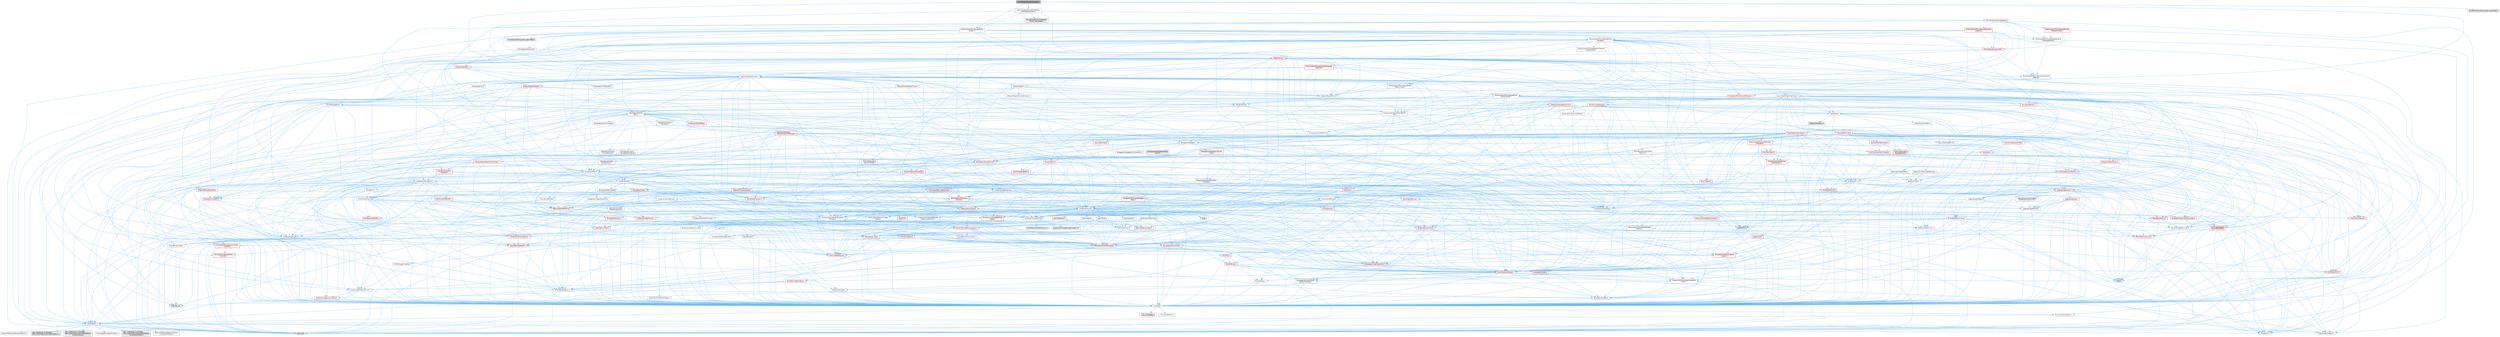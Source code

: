 digraph "MovieSceneVisibilitySystem.h"
{
 // INTERACTIVE_SVG=YES
 // LATEX_PDF_SIZE
  bgcolor="transparent";
  edge [fontname=Helvetica,fontsize=10,labelfontname=Helvetica,labelfontsize=10];
  node [fontname=Helvetica,fontsize=10,shape=box,height=0.2,width=0.4];
  Node1 [id="Node000001",label="MovieSceneVisibilitySystem.h",height=0.2,width=0.4,color="gray40", fillcolor="grey60", style="filled", fontcolor="black",tooltip=" "];
  Node1 -> Node2 [id="edge1_Node000001_Node000002",color="steelblue1",style="solid",tooltip=" "];
  Node2 [id="Node000002",label="EntitySystem/MovieSceneEntity\lInstantiatorSystem.h",height=0.2,width=0.4,color="grey40", fillcolor="white", style="filled",URL="$d1/d77/MovieSceneEntityInstantiatorSystem_8h.html",tooltip=" "];
  Node2 -> Node3 [id="edge2_Node000002_Node000003",color="steelblue1",style="solid",tooltip=" "];
  Node3 [id="Node000003",label="EntitySystem/MovieSceneEntity\lIDs.h",height=0.2,width=0.4,color="grey40", fillcolor="white", style="filled",URL="$db/d36/MovieSceneEntityIDs_8h.html",tooltip=" "];
  Node3 -> Node4 [id="edge3_Node000003_Node000004",color="steelblue1",style="solid",tooltip=" "];
  Node4 [id="Node000004",label="Containers/BitArray.h",height=0.2,width=0.4,color="grey40", fillcolor="white", style="filled",URL="$d1/de4/BitArray_8h.html",tooltip=" "];
  Node4 -> Node5 [id="edge4_Node000004_Node000005",color="steelblue1",style="solid",tooltip=" "];
  Node5 [id="Node000005",label="Containers/ContainerAllocation\lPolicies.h",height=0.2,width=0.4,color="grey40", fillcolor="white", style="filled",URL="$d7/dff/ContainerAllocationPolicies_8h.html",tooltip=" "];
  Node5 -> Node6 [id="edge5_Node000005_Node000006",color="steelblue1",style="solid",tooltip=" "];
  Node6 [id="Node000006",label="CoreTypes.h",height=0.2,width=0.4,color="grey40", fillcolor="white", style="filled",URL="$dc/dec/CoreTypes_8h.html",tooltip=" "];
  Node6 -> Node7 [id="edge6_Node000006_Node000007",color="steelblue1",style="solid",tooltip=" "];
  Node7 [id="Node000007",label="HAL/Platform.h",height=0.2,width=0.4,color="grey40", fillcolor="white", style="filled",URL="$d9/dd0/Platform_8h.html",tooltip=" "];
  Node7 -> Node8 [id="edge7_Node000007_Node000008",color="steelblue1",style="solid",tooltip=" "];
  Node8 [id="Node000008",label="Misc/Build.h",height=0.2,width=0.4,color="grey40", fillcolor="white", style="filled",URL="$d3/dbb/Build_8h.html",tooltip=" "];
  Node7 -> Node9 [id="edge8_Node000007_Node000009",color="steelblue1",style="solid",tooltip=" "];
  Node9 [id="Node000009",label="Misc/LargeWorldCoordinates.h",height=0.2,width=0.4,color="grey40", fillcolor="white", style="filled",URL="$d2/dcb/LargeWorldCoordinates_8h.html",tooltip=" "];
  Node7 -> Node10 [id="edge9_Node000007_Node000010",color="steelblue1",style="solid",tooltip=" "];
  Node10 [id="Node000010",label="type_traits",height=0.2,width=0.4,color="grey60", fillcolor="#E0E0E0", style="filled",tooltip=" "];
  Node7 -> Node11 [id="edge10_Node000007_Node000011",color="steelblue1",style="solid",tooltip=" "];
  Node11 [id="Node000011",label="PreprocessorHelpers.h",height=0.2,width=0.4,color="grey40", fillcolor="white", style="filled",URL="$db/ddb/PreprocessorHelpers_8h.html",tooltip=" "];
  Node7 -> Node12 [id="edge11_Node000007_Node000012",color="steelblue1",style="solid",tooltip=" "];
  Node12 [id="Node000012",label="UBT_COMPILED_PLATFORM\l/UBT_COMPILED_PLATFORMPlatform\lCompilerPreSetup.h",height=0.2,width=0.4,color="grey60", fillcolor="#E0E0E0", style="filled",tooltip=" "];
  Node7 -> Node13 [id="edge12_Node000007_Node000013",color="steelblue1",style="solid",tooltip=" "];
  Node13 [id="Node000013",label="GenericPlatform/GenericPlatform\lCompilerPreSetup.h",height=0.2,width=0.4,color="grey40", fillcolor="white", style="filled",URL="$d9/dc8/GenericPlatformCompilerPreSetup_8h.html",tooltip=" "];
  Node7 -> Node14 [id="edge13_Node000007_Node000014",color="steelblue1",style="solid",tooltip=" "];
  Node14 [id="Node000014",label="GenericPlatform/GenericPlatform.h",height=0.2,width=0.4,color="grey40", fillcolor="white", style="filled",URL="$d6/d84/GenericPlatform_8h.html",tooltip=" "];
  Node7 -> Node15 [id="edge14_Node000007_Node000015",color="steelblue1",style="solid",tooltip=" "];
  Node15 [id="Node000015",label="UBT_COMPILED_PLATFORM\l/UBT_COMPILED_PLATFORMPlatform.h",height=0.2,width=0.4,color="grey60", fillcolor="#E0E0E0", style="filled",tooltip=" "];
  Node7 -> Node16 [id="edge15_Node000007_Node000016",color="steelblue1",style="solid",tooltip=" "];
  Node16 [id="Node000016",label="UBT_COMPILED_PLATFORM\l/UBT_COMPILED_PLATFORMPlatform\lCompilerSetup.h",height=0.2,width=0.4,color="grey60", fillcolor="#E0E0E0", style="filled",tooltip=" "];
  Node6 -> Node17 [id="edge16_Node000006_Node000017",color="steelblue1",style="solid",tooltip=" "];
  Node17 [id="Node000017",label="ProfilingDebugging\l/UMemoryDefines.h",height=0.2,width=0.4,color="grey40", fillcolor="white", style="filled",URL="$d2/da2/UMemoryDefines_8h.html",tooltip=" "];
  Node6 -> Node18 [id="edge17_Node000006_Node000018",color="steelblue1",style="solid",tooltip=" "];
  Node18 [id="Node000018",label="Misc/CoreMiscDefines.h",height=0.2,width=0.4,color="grey40", fillcolor="white", style="filled",URL="$da/d38/CoreMiscDefines_8h.html",tooltip=" "];
  Node18 -> Node7 [id="edge18_Node000018_Node000007",color="steelblue1",style="solid",tooltip=" "];
  Node18 -> Node11 [id="edge19_Node000018_Node000011",color="steelblue1",style="solid",tooltip=" "];
  Node6 -> Node19 [id="edge20_Node000006_Node000019",color="steelblue1",style="solid",tooltip=" "];
  Node19 [id="Node000019",label="Misc/CoreDefines.h",height=0.2,width=0.4,color="grey40", fillcolor="white", style="filled",URL="$d3/dd2/CoreDefines_8h.html",tooltip=" "];
  Node5 -> Node20 [id="edge21_Node000005_Node000020",color="steelblue1",style="solid",tooltip=" "];
  Node20 [id="Node000020",label="Containers/ContainerHelpers.h",height=0.2,width=0.4,color="grey40", fillcolor="white", style="filled",URL="$d7/d33/ContainerHelpers_8h.html",tooltip=" "];
  Node20 -> Node6 [id="edge22_Node000020_Node000006",color="steelblue1",style="solid",tooltip=" "];
  Node5 -> Node5 [id="edge23_Node000005_Node000005",color="steelblue1",style="solid",tooltip=" "];
  Node5 -> Node21 [id="edge24_Node000005_Node000021",color="steelblue1",style="solid",tooltip=" "];
  Node21 [id="Node000021",label="HAL/PlatformMath.h",height=0.2,width=0.4,color="red", fillcolor="#FFF0F0", style="filled",URL="$dc/d53/PlatformMath_8h.html",tooltip=" "];
  Node21 -> Node6 [id="edge25_Node000021_Node000006",color="steelblue1",style="solid",tooltip=" "];
  Node5 -> Node91 [id="edge26_Node000005_Node000091",color="steelblue1",style="solid",tooltip=" "];
  Node91 [id="Node000091",label="HAL/UnrealMemory.h",height=0.2,width=0.4,color="red", fillcolor="#FFF0F0", style="filled",URL="$d9/d96/UnrealMemory_8h.html",tooltip=" "];
  Node91 -> Node6 [id="edge27_Node000091_Node000006",color="steelblue1",style="solid",tooltip=" "];
  Node5 -> Node52 [id="edge28_Node000005_Node000052",color="steelblue1",style="solid",tooltip=" "];
  Node52 [id="Node000052",label="Math/NumericLimits.h",height=0.2,width=0.4,color="grey40", fillcolor="white", style="filled",URL="$df/d1b/NumericLimits_8h.html",tooltip=" "];
  Node52 -> Node6 [id="edge29_Node000052_Node000006",color="steelblue1",style="solid",tooltip=" "];
  Node5 -> Node43 [id="edge30_Node000005_Node000043",color="steelblue1",style="solid",tooltip=" "];
  Node43 [id="Node000043",label="Misc/AssertionMacros.h",height=0.2,width=0.4,color="red", fillcolor="#FFF0F0", style="filled",URL="$d0/dfa/AssertionMacros_8h.html",tooltip=" "];
  Node43 -> Node6 [id="edge31_Node000043_Node000006",color="steelblue1",style="solid",tooltip=" "];
  Node43 -> Node7 [id="edge32_Node000043_Node000007",color="steelblue1",style="solid",tooltip=" "];
  Node43 -> Node11 [id="edge33_Node000043_Node000011",color="steelblue1",style="solid",tooltip=" "];
  Node43 -> Node66 [id="edge34_Node000043_Node000066",color="steelblue1",style="solid",tooltip=" "];
  Node66 [id="Node000066",label="Templates/EnableIf.h",height=0.2,width=0.4,color="grey40", fillcolor="white", style="filled",URL="$d7/d60/EnableIf_8h.html",tooltip=" "];
  Node66 -> Node6 [id="edge35_Node000066_Node000006",color="steelblue1",style="solid",tooltip=" "];
  Node43 -> Node67 [id="edge36_Node000043_Node000067",color="steelblue1",style="solid",tooltip=" "];
  Node67 [id="Node000067",label="Templates/IsArrayOrRefOf\lTypeByPredicate.h",height=0.2,width=0.4,color="grey40", fillcolor="white", style="filled",URL="$d6/da1/IsArrayOrRefOfTypeByPredicate_8h.html",tooltip=" "];
  Node67 -> Node6 [id="edge37_Node000067_Node000006",color="steelblue1",style="solid",tooltip=" "];
  Node43 -> Node70 [id="edge38_Node000043_Node000070",color="steelblue1",style="solid",tooltip=" "];
  Node70 [id="Node000070",label="Traits/IsCharEncodingCompatible\lWith.h",height=0.2,width=0.4,color="grey40", fillcolor="white", style="filled",URL="$df/dd1/IsCharEncodingCompatibleWith_8h.html",tooltip=" "];
  Node70 -> Node10 [id="edge39_Node000070_Node000010",color="steelblue1",style="solid",tooltip=" "];
  Node70 -> Node71 [id="edge40_Node000070_Node000071",color="steelblue1",style="solid",tooltip=" "];
  Node71 [id="Node000071",label="Traits/IsCharType.h",height=0.2,width=0.4,color="grey40", fillcolor="white", style="filled",URL="$db/d51/IsCharType_8h.html",tooltip=" "];
  Node71 -> Node6 [id="edge41_Node000071_Node000006",color="steelblue1",style="solid",tooltip=" "];
  Node43 -> Node72 [id="edge42_Node000043_Node000072",color="steelblue1",style="solid",tooltip=" "];
  Node72 [id="Node000072",label="Misc/VarArgs.h",height=0.2,width=0.4,color="grey40", fillcolor="white", style="filled",URL="$d5/d6f/VarArgs_8h.html",tooltip=" "];
  Node72 -> Node6 [id="edge43_Node000072_Node000006",color="steelblue1",style="solid",tooltip=" "];
  Node43 -> Node73 [id="edge44_Node000043_Node000073",color="steelblue1",style="solid",tooltip=" "];
  Node73 [id="Node000073",label="String/FormatStringSan.h",height=0.2,width=0.4,color="red", fillcolor="#FFF0F0", style="filled",URL="$d3/d8b/FormatStringSan_8h.html",tooltip=" "];
  Node73 -> Node10 [id="edge45_Node000073_Node000010",color="steelblue1",style="solid",tooltip=" "];
  Node73 -> Node6 [id="edge46_Node000073_Node000006",color="steelblue1",style="solid",tooltip=" "];
  Node73 -> Node74 [id="edge47_Node000073_Node000074",color="steelblue1",style="solid",tooltip=" "];
  Node74 [id="Node000074",label="Templates/Requires.h",height=0.2,width=0.4,color="grey40", fillcolor="white", style="filled",URL="$dc/d96/Requires_8h.html",tooltip=" "];
  Node74 -> Node66 [id="edge48_Node000074_Node000066",color="steelblue1",style="solid",tooltip=" "];
  Node74 -> Node10 [id="edge49_Node000074_Node000010",color="steelblue1",style="solid",tooltip=" "];
  Node73 -> Node71 [id="edge50_Node000073_Node000071",color="steelblue1",style="solid",tooltip=" "];
  Node73 -> Node23 [id="edge51_Node000073_Node000023",color="steelblue1",style="solid",tooltip=" "];
  Node23 [id="Node000023",label="Containers/ContainersFwd.h",height=0.2,width=0.4,color="grey40", fillcolor="white", style="filled",URL="$d4/d0a/ContainersFwd_8h.html",tooltip=" "];
  Node23 -> Node7 [id="edge52_Node000023_Node000007",color="steelblue1",style="solid",tooltip=" "];
  Node23 -> Node6 [id="edge53_Node000023_Node000006",color="steelblue1",style="solid",tooltip=" "];
  Node23 -> Node24 [id="edge54_Node000023_Node000024",color="steelblue1",style="solid",tooltip=" "];
  Node24 [id="Node000024",label="Traits/IsContiguousContainer.h",height=0.2,width=0.4,color="red", fillcolor="#FFF0F0", style="filled",URL="$d5/d3c/IsContiguousContainer_8h.html",tooltip=" "];
  Node24 -> Node6 [id="edge55_Node000024_Node000006",color="steelblue1",style="solid",tooltip=" "];
  Node24 -> Node26 [id="edge56_Node000024_Node000026",color="steelblue1",style="solid",tooltip=" "];
  Node26 [id="Node000026",label="initializer_list",height=0.2,width=0.4,color="grey60", fillcolor="#E0E0E0", style="filled",tooltip=" "];
  Node43 -> Node79 [id="edge57_Node000043_Node000079",color="steelblue1",style="solid",tooltip=" "];
  Node79 [id="Node000079",label="atomic",height=0.2,width=0.4,color="grey60", fillcolor="#E0E0E0", style="filled",tooltip=" "];
  Node5 -> Node108 [id="edge58_Node000005_Node000108",color="steelblue1",style="solid",tooltip=" "];
  Node108 [id="Node000108",label="Templates/IsPolymorphic.h",height=0.2,width=0.4,color="grey40", fillcolor="white", style="filled",URL="$dc/d20/IsPolymorphic_8h.html",tooltip=" "];
  Node5 -> Node109 [id="edge59_Node000005_Node000109",color="steelblue1",style="solid",tooltip=" "];
  Node109 [id="Node000109",label="Templates/MemoryOps.h",height=0.2,width=0.4,color="red", fillcolor="#FFF0F0", style="filled",URL="$db/dea/MemoryOps_8h.html",tooltip=" "];
  Node109 -> Node6 [id="edge60_Node000109_Node000006",color="steelblue1",style="solid",tooltip=" "];
  Node109 -> Node91 [id="edge61_Node000109_Node000091",color="steelblue1",style="solid",tooltip=" "];
  Node109 -> Node74 [id="edge62_Node000109_Node000074",color="steelblue1",style="solid",tooltip=" "];
  Node109 -> Node41 [id="edge63_Node000109_Node000041",color="steelblue1",style="solid",tooltip=" "];
  Node41 [id="Node000041",label="Templates/UnrealTypeTraits.h",height=0.2,width=0.4,color="red", fillcolor="#FFF0F0", style="filled",URL="$d2/d2d/UnrealTypeTraits_8h.html",tooltip=" "];
  Node41 -> Node6 [id="edge64_Node000041_Node000006",color="steelblue1",style="solid",tooltip=" "];
  Node41 -> Node43 [id="edge65_Node000041_Node000043",color="steelblue1",style="solid",tooltip=" "];
  Node41 -> Node66 [id="edge66_Node000041_Node000066",color="steelblue1",style="solid",tooltip=" "];
  Node41 -> Node81 [id="edge67_Node000041_Node000081",color="steelblue1",style="solid",tooltip=" "];
  Node81 [id="Node000081",label="Templates/Models.h",height=0.2,width=0.4,color="red", fillcolor="#FFF0F0", style="filled",URL="$d3/d0c/Models_8h.html",tooltip=" "];
  Node109 -> Node10 [id="edge68_Node000109_Node000010",color="steelblue1",style="solid",tooltip=" "];
  Node5 -> Node88 [id="edge69_Node000005_Node000088",color="steelblue1",style="solid",tooltip=" "];
  Node88 [id="Node000088",label="Templates/TypeCompatible\lBytes.h",height=0.2,width=0.4,color="red", fillcolor="#FFF0F0", style="filled",URL="$df/d0a/TypeCompatibleBytes_8h.html",tooltip=" "];
  Node88 -> Node6 [id="edge70_Node000088_Node000006",color="steelblue1",style="solid",tooltip=" "];
  Node88 -> Node10 [id="edge71_Node000088_Node000010",color="steelblue1",style="solid",tooltip=" "];
  Node5 -> Node10 [id="edge72_Node000005_Node000010",color="steelblue1",style="solid",tooltip=" "];
  Node4 -> Node6 [id="edge73_Node000004_Node000006",color="steelblue1",style="solid",tooltip=" "];
  Node4 -> Node59 [id="edge74_Node000004_Node000059",color="steelblue1",style="solid",tooltip=" "];
  Node59 [id="Node000059",label="HAL/PlatformAtomics.h",height=0.2,width=0.4,color="red", fillcolor="#FFF0F0", style="filled",URL="$d3/d36/PlatformAtomics_8h.html",tooltip=" "];
  Node59 -> Node6 [id="edge75_Node000059_Node000006",color="steelblue1",style="solid",tooltip=" "];
  Node4 -> Node91 [id="edge76_Node000004_Node000091",color="steelblue1",style="solid",tooltip=" "];
  Node4 -> Node111 [id="edge77_Node000004_Node000111",color="steelblue1",style="solid",tooltip=" "];
  Node111 [id="Node000111",label="Math/UnrealMathUtility.h",height=0.2,width=0.4,color="red", fillcolor="#FFF0F0", style="filled",URL="$db/db8/UnrealMathUtility_8h.html",tooltip=" "];
  Node111 -> Node6 [id="edge78_Node000111_Node000006",color="steelblue1",style="solid",tooltip=" "];
  Node111 -> Node43 [id="edge79_Node000111_Node000043",color="steelblue1",style="solid",tooltip=" "];
  Node111 -> Node21 [id="edge80_Node000111_Node000021",color="steelblue1",style="solid",tooltip=" "];
  Node111 -> Node74 [id="edge81_Node000111_Node000074",color="steelblue1",style="solid",tooltip=" "];
  Node4 -> Node43 [id="edge82_Node000004_Node000043",color="steelblue1",style="solid",tooltip=" "];
  Node4 -> Node54 [id="edge83_Node000004_Node000054",color="steelblue1",style="solid",tooltip=" "];
  Node54 [id="Node000054",label="Misc/EnumClassFlags.h",height=0.2,width=0.4,color="grey40", fillcolor="white", style="filled",URL="$d8/de7/EnumClassFlags_8h.html",tooltip=" "];
  Node4 -> Node112 [id="edge84_Node000004_Node000112",color="steelblue1",style="solid",tooltip=" "];
  Node112 [id="Node000112",label="Serialization/Archive.h",height=0.2,width=0.4,color="red", fillcolor="#FFF0F0", style="filled",URL="$d7/d3b/Archive_8h.html",tooltip=" "];
  Node112 -> Node6 [id="edge85_Node000112_Node000006",color="steelblue1",style="solid",tooltip=" "];
  Node112 -> Node43 [id="edge86_Node000112_Node000043",color="steelblue1",style="solid",tooltip=" "];
  Node112 -> Node8 [id="edge87_Node000112_Node000008",color="steelblue1",style="solid",tooltip=" "];
  Node112 -> Node72 [id="edge88_Node000112_Node000072",color="steelblue1",style="solid",tooltip=" "];
  Node112 -> Node66 [id="edge89_Node000112_Node000066",color="steelblue1",style="solid",tooltip=" "];
  Node112 -> Node67 [id="edge90_Node000112_Node000067",color="steelblue1",style="solid",tooltip=" "];
  Node112 -> Node121 [id="edge91_Node000112_Node000121",color="steelblue1",style="solid",tooltip=" "];
  Node121 [id="Node000121",label="Templates/UnrealTemplate.h",height=0.2,width=0.4,color="red", fillcolor="#FFF0F0", style="filled",URL="$d4/d24/UnrealTemplate_8h.html",tooltip=" "];
  Node121 -> Node6 [id="edge92_Node000121_Node000006",color="steelblue1",style="solid",tooltip=" "];
  Node121 -> Node91 [id="edge93_Node000121_Node000091",color="steelblue1",style="solid",tooltip=" "];
  Node121 -> Node41 [id="edge94_Node000121_Node000041",color="steelblue1",style="solid",tooltip=" "];
  Node121 -> Node74 [id="edge95_Node000121_Node000074",color="steelblue1",style="solid",tooltip=" "];
  Node121 -> Node88 [id="edge96_Node000121_Node000088",color="steelblue1",style="solid",tooltip=" "];
  Node121 -> Node24 [id="edge97_Node000121_Node000024",color="steelblue1",style="solid",tooltip=" "];
  Node121 -> Node10 [id="edge98_Node000121_Node000010",color="steelblue1",style="solid",tooltip=" "];
  Node112 -> Node70 [id="edge99_Node000112_Node000070",color="steelblue1",style="solid",tooltip=" "];
  Node4 -> Node125 [id="edge100_Node000004_Node000125",color="steelblue1",style="solid",tooltip=" "];
  Node125 [id="Node000125",label="Serialization/MemoryImage\lWriter.h",height=0.2,width=0.4,color="grey40", fillcolor="white", style="filled",URL="$d0/d08/MemoryImageWriter_8h.html",tooltip=" "];
  Node125 -> Node6 [id="edge101_Node000125_Node000006",color="steelblue1",style="solid",tooltip=" "];
  Node125 -> Node126 [id="edge102_Node000125_Node000126",color="steelblue1",style="solid",tooltip=" "];
  Node126 [id="Node000126",label="Serialization/MemoryLayout.h",height=0.2,width=0.4,color="red", fillcolor="#FFF0F0", style="filled",URL="$d7/d66/MemoryLayout_8h.html",tooltip=" "];
  Node126 -> Node129 [id="edge103_Node000126_Node000129",color="steelblue1",style="solid",tooltip=" "];
  Node129 [id="Node000129",label="Containers/EnumAsByte.h",height=0.2,width=0.4,color="red", fillcolor="#FFF0F0", style="filled",URL="$d6/d9a/EnumAsByte_8h.html",tooltip=" "];
  Node129 -> Node6 [id="edge104_Node000129_Node000006",color="steelblue1",style="solid",tooltip=" "];
  Node129 -> Node130 [id="edge105_Node000129_Node000130",color="steelblue1",style="solid",tooltip=" "];
  Node130 [id="Node000130",label="Templates/TypeHash.h",height=0.2,width=0.4,color="red", fillcolor="#FFF0F0", style="filled",URL="$d1/d62/TypeHash_8h.html",tooltip=" "];
  Node130 -> Node6 [id="edge106_Node000130_Node000006",color="steelblue1",style="solid",tooltip=" "];
  Node130 -> Node74 [id="edge107_Node000130_Node000074",color="steelblue1",style="solid",tooltip=" "];
  Node130 -> Node131 [id="edge108_Node000130_Node000131",color="steelblue1",style="solid",tooltip=" "];
  Node131 [id="Node000131",label="Misc/Crc.h",height=0.2,width=0.4,color="red", fillcolor="#FFF0F0", style="filled",URL="$d4/dd2/Crc_8h.html",tooltip=" "];
  Node131 -> Node6 [id="edge109_Node000131_Node000006",color="steelblue1",style="solid",tooltip=" "];
  Node131 -> Node43 [id="edge110_Node000131_Node000043",color="steelblue1",style="solid",tooltip=" "];
  Node131 -> Node132 [id="edge111_Node000131_Node000132",color="steelblue1",style="solid",tooltip=" "];
  Node132 [id="Node000132",label="Misc/CString.h",height=0.2,width=0.4,color="red", fillcolor="#FFF0F0", style="filled",URL="$d2/d49/CString_8h.html",tooltip=" "];
  Node132 -> Node6 [id="edge112_Node000132_Node000006",color="steelblue1",style="solid",tooltip=" "];
  Node132 -> Node27 [id="edge113_Node000132_Node000027",color="steelblue1",style="solid",tooltip=" "];
  Node27 [id="Node000027",label="HAL/PlatformCrt.h",height=0.2,width=0.4,color="red", fillcolor="#FFF0F0", style="filled",URL="$d8/d75/PlatformCrt_8h.html",tooltip=" "];
  Node132 -> Node43 [id="edge114_Node000132_Node000043",color="steelblue1",style="solid",tooltip=" "];
  Node132 -> Node72 [id="edge115_Node000132_Node000072",color="steelblue1",style="solid",tooltip=" "];
  Node132 -> Node67 [id="edge116_Node000132_Node000067",color="steelblue1",style="solid",tooltip=" "];
  Node132 -> Node70 [id="edge117_Node000132_Node000070",color="steelblue1",style="solid",tooltip=" "];
  Node131 -> Node41 [id="edge118_Node000131_Node000041",color="steelblue1",style="solid",tooltip=" "];
  Node131 -> Node71 [id="edge119_Node000131_Node000071",color="steelblue1",style="solid",tooltip=" "];
  Node130 -> Node10 [id="edge120_Node000130_Node000010",color="steelblue1",style="solid",tooltip=" "];
  Node126 -> Node46 [id="edge121_Node000126_Node000046",color="steelblue1",style="solid",tooltip=" "];
  Node46 [id="Node000046",label="Containers/StringFwd.h",height=0.2,width=0.4,color="grey40", fillcolor="white", style="filled",URL="$df/d37/StringFwd_8h.html",tooltip=" "];
  Node46 -> Node6 [id="edge122_Node000046_Node000006",color="steelblue1",style="solid",tooltip=" "];
  Node46 -> Node47 [id="edge123_Node000046_Node000047",color="steelblue1",style="solid",tooltip=" "];
  Node47 [id="Node000047",label="Traits/ElementType.h",height=0.2,width=0.4,color="grey40", fillcolor="white", style="filled",URL="$d5/d4f/ElementType_8h.html",tooltip=" "];
  Node47 -> Node7 [id="edge124_Node000047_Node000007",color="steelblue1",style="solid",tooltip=" "];
  Node47 -> Node26 [id="edge125_Node000047_Node000026",color="steelblue1",style="solid",tooltip=" "];
  Node47 -> Node10 [id="edge126_Node000047_Node000010",color="steelblue1",style="solid",tooltip=" "];
  Node46 -> Node24 [id="edge127_Node000046_Node000024",color="steelblue1",style="solid",tooltip=" "];
  Node126 -> Node91 [id="edge128_Node000126_Node000091",color="steelblue1",style="solid",tooltip=" "];
  Node126 -> Node66 [id="edge129_Node000126_Node000066",color="steelblue1",style="solid",tooltip=" "];
  Node126 -> Node108 [id="edge130_Node000126_Node000108",color="steelblue1",style="solid",tooltip=" "];
  Node126 -> Node81 [id="edge131_Node000126_Node000081",color="steelblue1",style="solid",tooltip=" "];
  Node126 -> Node121 [id="edge132_Node000126_Node000121",color="steelblue1",style="solid",tooltip=" "];
  Node4 -> Node126 [id="edge133_Node000004_Node000126",color="steelblue1",style="solid",tooltip=" "];
  Node4 -> Node66 [id="edge134_Node000004_Node000066",color="steelblue1",style="solid",tooltip=" "];
  Node4 -> Node139 [id="edge135_Node000004_Node000139",color="steelblue1",style="solid",tooltip=" "];
  Node139 [id="Node000139",label="Templates/Invoke.h",height=0.2,width=0.4,color="red", fillcolor="#FFF0F0", style="filled",URL="$d7/deb/Invoke_8h.html",tooltip=" "];
  Node139 -> Node6 [id="edge136_Node000139_Node000006",color="steelblue1",style="solid",tooltip=" "];
  Node139 -> Node121 [id="edge137_Node000139_Node000121",color="steelblue1",style="solid",tooltip=" "];
  Node139 -> Node10 [id="edge138_Node000139_Node000010",color="steelblue1",style="solid",tooltip=" "];
  Node4 -> Node121 [id="edge139_Node000004_Node000121",color="steelblue1",style="solid",tooltip=" "];
  Node4 -> Node41 [id="edge140_Node000004_Node000041",color="steelblue1",style="solid",tooltip=" "];
  Node3 -> Node5 [id="edge141_Node000003_Node000005",color="steelblue1",style="solid",tooltip=" "];
  Node3 -> Node6 [id="edge142_Node000003_Node000006",color="steelblue1",style="solid",tooltip=" "];
  Node3 -> Node43 [id="edge143_Node000003_Node000043",color="steelblue1",style="solid",tooltip=" "];
  Node3 -> Node141 [id="edge144_Node000003_Node000141",color="steelblue1",style="solid",tooltip=" "];
  Node141 [id="Node000141",label="Misc/Guid.h",height=0.2,width=0.4,color="red", fillcolor="#FFF0F0", style="filled",URL="$d6/d2a/Guid_8h.html",tooltip=" "];
  Node141 -> Node46 [id="edge145_Node000141_Node000046",color="steelblue1",style="solid",tooltip=" "];
  Node141 -> Node142 [id="edge146_Node000141_Node000142",color="steelblue1",style="solid",tooltip=" "];
  Node142 [id="Node000142",label="Containers/UnrealString.h",height=0.2,width=0.4,color="grey40", fillcolor="white", style="filled",URL="$d5/dba/UnrealString_8h.html",tooltip=" "];
  Node142 -> Node143 [id="edge147_Node000142_Node000143",color="steelblue1",style="solid",tooltip=" "];
  Node143 [id="Node000143",label="Containers/UnrealStringIncludes.h.inl",height=0.2,width=0.4,color="grey60", fillcolor="#E0E0E0", style="filled",tooltip=" "];
  Node142 -> Node144 [id="edge148_Node000142_Node000144",color="steelblue1",style="solid",tooltip=" "];
  Node144 [id="Node000144",label="Containers/UnrealString.h.inl",height=0.2,width=0.4,color="grey60", fillcolor="#E0E0E0", style="filled",tooltip=" "];
  Node142 -> Node145 [id="edge149_Node000142_Node000145",color="steelblue1",style="solid",tooltip=" "];
  Node145 [id="Node000145",label="Misc/StringFormatArg.h",height=0.2,width=0.4,color="grey40", fillcolor="white", style="filled",URL="$d2/d16/StringFormatArg_8h.html",tooltip=" "];
  Node145 -> Node23 [id="edge150_Node000145_Node000023",color="steelblue1",style="solid",tooltip=" "];
  Node141 -> Node6 [id="edge151_Node000141_Node000006",color="steelblue1",style="solid",tooltip=" "];
  Node141 -> Node11 [id="edge152_Node000141_Node000011",color="steelblue1",style="solid",tooltip=" "];
  Node141 -> Node43 [id="edge153_Node000141_Node000043",color="steelblue1",style="solid",tooltip=" "];
  Node141 -> Node131 [id="edge154_Node000141_Node000131",color="steelblue1",style="solid",tooltip=" "];
  Node141 -> Node112 [id="edge155_Node000141_Node000112",color="steelblue1",style="solid",tooltip=" "];
  Node141 -> Node126 [id="edge156_Node000141_Node000126",color="steelblue1",style="solid",tooltip=" "];
  Node141 -> Node147 [id="edge157_Node000141_Node000147",color="steelblue1",style="solid",tooltip=" "];
  Node147 [id="Node000147",label="Serialization/Structured\lArchive.h",height=0.2,width=0.4,color="red", fillcolor="#FFF0F0", style="filled",URL="$d9/d1e/StructuredArchive_8h.html",tooltip=" "];
  Node147 -> Node148 [id="edge158_Node000147_Node000148",color="steelblue1",style="solid",tooltip=" "];
  Node148 [id="Node000148",label="Containers/Array.h",height=0.2,width=0.4,color="grey40", fillcolor="white", style="filled",URL="$df/dd0/Array_8h.html",tooltip=" "];
  Node148 -> Node6 [id="edge159_Node000148_Node000006",color="steelblue1",style="solid",tooltip=" "];
  Node148 -> Node43 [id="edge160_Node000148_Node000043",color="steelblue1",style="solid",tooltip=" "];
  Node148 -> Node149 [id="edge161_Node000148_Node000149",color="steelblue1",style="solid",tooltip=" "];
  Node149 [id="Node000149",label="Misc/IntrusiveUnsetOptional\lState.h",height=0.2,width=0.4,color="red", fillcolor="#FFF0F0", style="filled",URL="$d2/d0a/IntrusiveUnsetOptionalState_8h.html",tooltip=" "];
  Node148 -> Node151 [id="edge162_Node000148_Node000151",color="steelblue1",style="solid",tooltip=" "];
  Node151 [id="Node000151",label="Misc/ReverseIterate.h",height=0.2,width=0.4,color="red", fillcolor="#FFF0F0", style="filled",URL="$db/de3/ReverseIterate_8h.html",tooltip=" "];
  Node151 -> Node7 [id="edge163_Node000151_Node000007",color="steelblue1",style="solid",tooltip=" "];
  Node148 -> Node91 [id="edge164_Node000148_Node000091",color="steelblue1",style="solid",tooltip=" "];
  Node148 -> Node41 [id="edge165_Node000148_Node000041",color="steelblue1",style="solid",tooltip=" "];
  Node148 -> Node121 [id="edge166_Node000148_Node000121",color="steelblue1",style="solid",tooltip=" "];
  Node148 -> Node153 [id="edge167_Node000148_Node000153",color="steelblue1",style="solid",tooltip=" "];
  Node153 [id="Node000153",label="Containers/AllowShrinking.h",height=0.2,width=0.4,color="grey40", fillcolor="white", style="filled",URL="$d7/d1a/AllowShrinking_8h.html",tooltip=" "];
  Node153 -> Node6 [id="edge168_Node000153_Node000006",color="steelblue1",style="solid",tooltip=" "];
  Node148 -> Node5 [id="edge169_Node000148_Node000005",color="steelblue1",style="solid",tooltip=" "];
  Node148 -> Node154 [id="edge170_Node000148_Node000154",color="steelblue1",style="solid",tooltip=" "];
  Node154 [id="Node000154",label="Containers/ContainerElement\lTypeCompatibility.h",height=0.2,width=0.4,color="grey40", fillcolor="white", style="filled",URL="$df/ddf/ContainerElementTypeCompatibility_8h.html",tooltip=" "];
  Node154 -> Node6 [id="edge171_Node000154_Node000006",color="steelblue1",style="solid",tooltip=" "];
  Node154 -> Node41 [id="edge172_Node000154_Node000041",color="steelblue1",style="solid",tooltip=" "];
  Node148 -> Node112 [id="edge173_Node000148_Node000112",color="steelblue1",style="solid",tooltip=" "];
  Node148 -> Node125 [id="edge174_Node000148_Node000125",color="steelblue1",style="solid",tooltip=" "];
  Node148 -> Node155 [id="edge175_Node000148_Node000155",color="steelblue1",style="solid",tooltip=" "];
  Node155 [id="Node000155",label="Algo/Heapify.h",height=0.2,width=0.4,color="grey40", fillcolor="white", style="filled",URL="$d0/d2a/Heapify_8h.html",tooltip=" "];
  Node155 -> Node156 [id="edge176_Node000155_Node000156",color="steelblue1",style="solid",tooltip=" "];
  Node156 [id="Node000156",label="Algo/Impl/BinaryHeap.h",height=0.2,width=0.4,color="red", fillcolor="#FFF0F0", style="filled",URL="$d7/da3/Algo_2Impl_2BinaryHeap_8h.html",tooltip=" "];
  Node156 -> Node139 [id="edge177_Node000156_Node000139",color="steelblue1",style="solid",tooltip=" "];
  Node156 -> Node10 [id="edge178_Node000156_Node000010",color="steelblue1",style="solid",tooltip=" "];
  Node155 -> Node159 [id="edge179_Node000155_Node000159",color="steelblue1",style="solid",tooltip=" "];
  Node159 [id="Node000159",label="Templates/IdentityFunctor.h",height=0.2,width=0.4,color="grey40", fillcolor="white", style="filled",URL="$d7/d2e/IdentityFunctor_8h.html",tooltip=" "];
  Node159 -> Node7 [id="edge180_Node000159_Node000007",color="steelblue1",style="solid",tooltip=" "];
  Node155 -> Node139 [id="edge181_Node000155_Node000139",color="steelblue1",style="solid",tooltip=" "];
  Node155 -> Node160 [id="edge182_Node000155_Node000160",color="steelblue1",style="solid",tooltip=" "];
  Node160 [id="Node000160",label="Templates/Less.h",height=0.2,width=0.4,color="grey40", fillcolor="white", style="filled",URL="$de/dc8/Less_8h.html",tooltip=" "];
  Node160 -> Node6 [id="edge183_Node000160_Node000006",color="steelblue1",style="solid",tooltip=" "];
  Node160 -> Node121 [id="edge184_Node000160_Node000121",color="steelblue1",style="solid",tooltip=" "];
  Node155 -> Node121 [id="edge185_Node000155_Node000121",color="steelblue1",style="solid",tooltip=" "];
  Node148 -> Node161 [id="edge186_Node000148_Node000161",color="steelblue1",style="solid",tooltip=" "];
  Node161 [id="Node000161",label="Algo/HeapSort.h",height=0.2,width=0.4,color="grey40", fillcolor="white", style="filled",URL="$d3/d92/HeapSort_8h.html",tooltip=" "];
  Node161 -> Node156 [id="edge187_Node000161_Node000156",color="steelblue1",style="solid",tooltip=" "];
  Node161 -> Node159 [id="edge188_Node000161_Node000159",color="steelblue1",style="solid",tooltip=" "];
  Node161 -> Node160 [id="edge189_Node000161_Node000160",color="steelblue1",style="solid",tooltip=" "];
  Node161 -> Node121 [id="edge190_Node000161_Node000121",color="steelblue1",style="solid",tooltip=" "];
  Node148 -> Node162 [id="edge191_Node000148_Node000162",color="steelblue1",style="solid",tooltip=" "];
  Node162 [id="Node000162",label="Algo/IsHeap.h",height=0.2,width=0.4,color="grey40", fillcolor="white", style="filled",URL="$de/d32/IsHeap_8h.html",tooltip=" "];
  Node162 -> Node156 [id="edge192_Node000162_Node000156",color="steelblue1",style="solid",tooltip=" "];
  Node162 -> Node159 [id="edge193_Node000162_Node000159",color="steelblue1",style="solid",tooltip=" "];
  Node162 -> Node139 [id="edge194_Node000162_Node000139",color="steelblue1",style="solid",tooltip=" "];
  Node162 -> Node160 [id="edge195_Node000162_Node000160",color="steelblue1",style="solid",tooltip=" "];
  Node162 -> Node121 [id="edge196_Node000162_Node000121",color="steelblue1",style="solid",tooltip=" "];
  Node148 -> Node156 [id="edge197_Node000148_Node000156",color="steelblue1",style="solid",tooltip=" "];
  Node148 -> Node163 [id="edge198_Node000148_Node000163",color="steelblue1",style="solid",tooltip=" "];
  Node163 [id="Node000163",label="Algo/StableSort.h",height=0.2,width=0.4,color="red", fillcolor="#FFF0F0", style="filled",URL="$d7/d3c/StableSort_8h.html",tooltip=" "];
  Node163 -> Node159 [id="edge199_Node000163_Node000159",color="steelblue1",style="solid",tooltip=" "];
  Node163 -> Node139 [id="edge200_Node000163_Node000139",color="steelblue1",style="solid",tooltip=" "];
  Node163 -> Node160 [id="edge201_Node000163_Node000160",color="steelblue1",style="solid",tooltip=" "];
  Node163 -> Node121 [id="edge202_Node000163_Node000121",color="steelblue1",style="solid",tooltip=" "];
  Node148 -> Node166 [id="edge203_Node000148_Node000166",color="steelblue1",style="solid",tooltip=" "];
  Node166 [id="Node000166",label="Concepts/GetTypeHashable.h",height=0.2,width=0.4,color="grey40", fillcolor="white", style="filled",URL="$d3/da2/GetTypeHashable_8h.html",tooltip=" "];
  Node166 -> Node6 [id="edge204_Node000166_Node000006",color="steelblue1",style="solid",tooltip=" "];
  Node166 -> Node130 [id="edge205_Node000166_Node000130",color="steelblue1",style="solid",tooltip=" "];
  Node148 -> Node159 [id="edge206_Node000148_Node000159",color="steelblue1",style="solid",tooltip=" "];
  Node148 -> Node139 [id="edge207_Node000148_Node000139",color="steelblue1",style="solid",tooltip=" "];
  Node148 -> Node160 [id="edge208_Node000148_Node000160",color="steelblue1",style="solid",tooltip=" "];
  Node148 -> Node167 [id="edge209_Node000148_Node000167",color="steelblue1",style="solid",tooltip=" "];
  Node167 [id="Node000167",label="Templates/LosesQualifiers\lFromTo.h",height=0.2,width=0.4,color="red", fillcolor="#FFF0F0", style="filled",URL="$d2/db3/LosesQualifiersFromTo_8h.html",tooltip=" "];
  Node167 -> Node10 [id="edge210_Node000167_Node000010",color="steelblue1",style="solid",tooltip=" "];
  Node148 -> Node74 [id="edge211_Node000148_Node000074",color="steelblue1",style="solid",tooltip=" "];
  Node148 -> Node168 [id="edge212_Node000148_Node000168",color="steelblue1",style="solid",tooltip=" "];
  Node168 [id="Node000168",label="Templates/Sorting.h",height=0.2,width=0.4,color="red", fillcolor="#FFF0F0", style="filled",URL="$d3/d9e/Sorting_8h.html",tooltip=" "];
  Node168 -> Node6 [id="edge213_Node000168_Node000006",color="steelblue1",style="solid",tooltip=" "];
  Node168 -> Node21 [id="edge214_Node000168_Node000021",color="steelblue1",style="solid",tooltip=" "];
  Node168 -> Node160 [id="edge215_Node000168_Node000160",color="steelblue1",style="solid",tooltip=" "];
  Node148 -> Node171 [id="edge216_Node000148_Node000171",color="steelblue1",style="solid",tooltip=" "];
  Node171 [id="Node000171",label="Templates/AlignmentTemplates.h",height=0.2,width=0.4,color="red", fillcolor="#FFF0F0", style="filled",URL="$dd/d32/AlignmentTemplates_8h.html",tooltip=" "];
  Node171 -> Node6 [id="edge217_Node000171_Node000006",color="steelblue1",style="solid",tooltip=" "];
  Node148 -> Node47 [id="edge218_Node000148_Node000047",color="steelblue1",style="solid",tooltip=" "];
  Node148 -> Node89 [id="edge219_Node000148_Node000089",color="steelblue1",style="solid",tooltip=" "];
  Node89 [id="Node000089",label="limits",height=0.2,width=0.4,color="grey60", fillcolor="#E0E0E0", style="filled",tooltip=" "];
  Node148 -> Node10 [id="edge220_Node000148_Node000010",color="steelblue1",style="solid",tooltip=" "];
  Node147 -> Node5 [id="edge221_Node000147_Node000005",color="steelblue1",style="solid",tooltip=" "];
  Node147 -> Node6 [id="edge222_Node000147_Node000006",color="steelblue1",style="solid",tooltip=" "];
  Node147 -> Node8 [id="edge223_Node000147_Node000008",color="steelblue1",style="solid",tooltip=" "];
  Node147 -> Node112 [id="edge224_Node000147_Node000112",color="steelblue1",style="solid",tooltip=" "];
  Node3 -> Node130 [id="edge225_Node000003_Node000130",color="steelblue1",style="solid",tooltip=" "];
  Node3 -> Node26 [id="edge226_Node000003_Node000026",color="steelblue1",style="solid",tooltip=" "];
  Node2 -> Node187 [id="edge227_Node000002_Node000187",color="steelblue1",style="solid",tooltip=" "];
  Node187 [id="Node000187",label="EntitySystem/MovieSceneEntity\lSystem.h",height=0.2,width=0.4,color="grey40", fillcolor="white", style="filled",URL="$dd/d4b/MovieSceneEntitySystem_8h.html",tooltip=" "];
  Node187 -> Node188 [id="edge228_Node000187_Node000188",color="steelblue1",style="solid",tooltip=" "];
  Node188 [id="Node000188",label="Async/TaskGraphInterfaces.h",height=0.2,width=0.4,color="grey40", fillcolor="white", style="filled",URL="$d2/d4c/TaskGraphInterfaces_8h.html",tooltip=" "];
  Node188 -> Node6 [id="edge229_Node000188_Node000006",color="steelblue1",style="solid",tooltip=" "];
  Node188 -> Node43 [id="edge230_Node000188_Node000043",color="steelblue1",style="solid",tooltip=" "];
  Node188 -> Node5 [id="edge231_Node000188_Node000005",color="steelblue1",style="solid",tooltip=" "];
  Node188 -> Node148 [id="edge232_Node000188_Node000148",color="steelblue1",style="solid",tooltip=" "];
  Node188 -> Node142 [id="edge233_Node000188_Node000142",color="steelblue1",style="solid",tooltip=" "];
  Node188 -> Node189 [id="edge234_Node000188_Node000189",color="steelblue1",style="solid",tooltip=" "];
  Node189 [id="Node000189",label="Templates/Function.h",height=0.2,width=0.4,color="red", fillcolor="#FFF0F0", style="filled",URL="$df/df5/Function_8h.html",tooltip=" "];
  Node189 -> Node6 [id="edge235_Node000189_Node000006",color="steelblue1",style="solid",tooltip=" "];
  Node189 -> Node43 [id="edge236_Node000189_Node000043",color="steelblue1",style="solid",tooltip=" "];
  Node189 -> Node149 [id="edge237_Node000189_Node000149",color="steelblue1",style="solid",tooltip=" "];
  Node189 -> Node91 [id="edge238_Node000189_Node000091",color="steelblue1",style="solid",tooltip=" "];
  Node189 -> Node41 [id="edge239_Node000189_Node000041",color="steelblue1",style="solid",tooltip=" "];
  Node189 -> Node139 [id="edge240_Node000189_Node000139",color="steelblue1",style="solid",tooltip=" "];
  Node189 -> Node121 [id="edge241_Node000189_Node000121",color="steelblue1",style="solid",tooltip=" "];
  Node189 -> Node74 [id="edge242_Node000189_Node000074",color="steelblue1",style="solid",tooltip=" "];
  Node189 -> Node111 [id="edge243_Node000189_Node000111",color="steelblue1",style="solid",tooltip=" "];
  Node189 -> Node10 [id="edge244_Node000189_Node000010",color="steelblue1",style="solid",tooltip=" "];
  Node188 -> Node191 [id="edge245_Node000188_Node000191",color="steelblue1",style="solid",tooltip=" "];
  Node191 [id="Node000191",label="Delegates/Delegate.h",height=0.2,width=0.4,color="grey40", fillcolor="white", style="filled",URL="$d4/d80/Delegate_8h.html",tooltip=" "];
  Node191 -> Node6 [id="edge246_Node000191_Node000006",color="steelblue1",style="solid",tooltip=" "];
  Node191 -> Node43 [id="edge247_Node000191_Node000043",color="steelblue1",style="solid",tooltip=" "];
  Node191 -> Node192 [id="edge248_Node000191_Node000192",color="steelblue1",style="solid",tooltip=" "];
  Node192 [id="Node000192",label="UObject/NameTypes.h",height=0.2,width=0.4,color="red", fillcolor="#FFF0F0", style="filled",URL="$d6/d35/NameTypes_8h.html",tooltip=" "];
  Node192 -> Node6 [id="edge249_Node000192_Node000006",color="steelblue1",style="solid",tooltip=" "];
  Node192 -> Node43 [id="edge250_Node000192_Node000043",color="steelblue1",style="solid",tooltip=" "];
  Node192 -> Node91 [id="edge251_Node000192_Node000091",color="steelblue1",style="solid",tooltip=" "];
  Node192 -> Node41 [id="edge252_Node000192_Node000041",color="steelblue1",style="solid",tooltip=" "];
  Node192 -> Node121 [id="edge253_Node000192_Node000121",color="steelblue1",style="solid",tooltip=" "];
  Node192 -> Node142 [id="edge254_Node000192_Node000142",color="steelblue1",style="solid",tooltip=" "];
  Node192 -> Node193 [id="edge255_Node000192_Node000193",color="steelblue1",style="solid",tooltip=" "];
  Node193 [id="Node000193",label="HAL/CriticalSection.h",height=0.2,width=0.4,color="red", fillcolor="#FFF0F0", style="filled",URL="$d6/d90/CriticalSection_8h.html",tooltip=" "];
  Node192 -> Node46 [id="edge256_Node000192_Node000046",color="steelblue1",style="solid",tooltip=" "];
  Node192 -> Node197 [id="edge257_Node000192_Node000197",color="steelblue1",style="solid",tooltip=" "];
  Node197 [id="Node000197",label="UObject/UnrealNames.h",height=0.2,width=0.4,color="red", fillcolor="#FFF0F0", style="filled",URL="$d8/db1/UnrealNames_8h.html",tooltip=" "];
  Node197 -> Node6 [id="edge258_Node000197_Node000006",color="steelblue1",style="solid",tooltip=" "];
  Node192 -> Node99 [id="edge259_Node000192_Node000099",color="steelblue1",style="solid",tooltip=" "];
  Node99 [id="Node000099",label="Templates/Atomic.h",height=0.2,width=0.4,color="red", fillcolor="#FFF0F0", style="filled",URL="$d3/d91/Atomic_8h.html",tooltip=" "];
  Node99 -> Node100 [id="edge260_Node000099_Node000100",color="steelblue1",style="solid",tooltip=" "];
  Node100 [id="Node000100",label="HAL/ThreadSafeCounter.h",height=0.2,width=0.4,color="grey40", fillcolor="white", style="filled",URL="$dc/dc9/ThreadSafeCounter_8h.html",tooltip=" "];
  Node100 -> Node6 [id="edge261_Node000100_Node000006",color="steelblue1",style="solid",tooltip=" "];
  Node100 -> Node59 [id="edge262_Node000100_Node000059",color="steelblue1",style="solid",tooltip=" "];
  Node99 -> Node79 [id="edge263_Node000099_Node000079",color="steelblue1",style="solid",tooltip=" "];
  Node192 -> Node126 [id="edge264_Node000192_Node000126",color="steelblue1",style="solid",tooltip=" "];
  Node192 -> Node149 [id="edge265_Node000192_Node000149",color="steelblue1",style="solid",tooltip=" "];
  Node191 -> Node205 [id="edge266_Node000191_Node000205",color="steelblue1",style="solid",tooltip=" "];
  Node205 [id="Node000205",label="Templates/SharedPointer.h",height=0.2,width=0.4,color="red", fillcolor="#FFF0F0", style="filled",URL="$d2/d17/SharedPointer_8h.html",tooltip=" "];
  Node205 -> Node6 [id="edge267_Node000205_Node000006",color="steelblue1",style="solid",tooltip=" "];
  Node205 -> Node149 [id="edge268_Node000205_Node000149",color="steelblue1",style="solid",tooltip=" "];
  Node205 -> Node206 [id="edge269_Node000205_Node000206",color="steelblue1",style="solid",tooltip=" "];
  Node206 [id="Node000206",label="Templates/PointerIsConvertible\lFromTo.h",height=0.2,width=0.4,color="red", fillcolor="#FFF0F0", style="filled",URL="$d6/d65/PointerIsConvertibleFromTo_8h.html",tooltip=" "];
  Node206 -> Node6 [id="edge270_Node000206_Node000006",color="steelblue1",style="solid",tooltip=" "];
  Node206 -> Node167 [id="edge271_Node000206_Node000167",color="steelblue1",style="solid",tooltip=" "];
  Node206 -> Node10 [id="edge272_Node000206_Node000010",color="steelblue1",style="solid",tooltip=" "];
  Node205 -> Node43 [id="edge273_Node000205_Node000043",color="steelblue1",style="solid",tooltip=" "];
  Node205 -> Node91 [id="edge274_Node000205_Node000091",color="steelblue1",style="solid",tooltip=" "];
  Node205 -> Node148 [id="edge275_Node000205_Node000148",color="steelblue1",style="solid",tooltip=" "];
  Node205 -> Node207 [id="edge276_Node000205_Node000207",color="steelblue1",style="solid",tooltip=" "];
  Node207 [id="Node000207",label="Containers/Map.h",height=0.2,width=0.4,color="grey40", fillcolor="white", style="filled",URL="$df/d79/Map_8h.html",tooltip=" "];
  Node207 -> Node6 [id="edge277_Node000207_Node000006",color="steelblue1",style="solid",tooltip=" "];
  Node207 -> Node208 [id="edge278_Node000207_Node000208",color="steelblue1",style="solid",tooltip=" "];
  Node208 [id="Node000208",label="Algo/Reverse.h",height=0.2,width=0.4,color="grey40", fillcolor="white", style="filled",URL="$d5/d93/Reverse_8h.html",tooltip=" "];
  Node208 -> Node6 [id="edge279_Node000208_Node000006",color="steelblue1",style="solid",tooltip=" "];
  Node208 -> Node121 [id="edge280_Node000208_Node000121",color="steelblue1",style="solid",tooltip=" "];
  Node207 -> Node154 [id="edge281_Node000207_Node000154",color="steelblue1",style="solid",tooltip=" "];
  Node207 -> Node209 [id="edge282_Node000207_Node000209",color="steelblue1",style="solid",tooltip=" "];
  Node209 [id="Node000209",label="Containers/Set.h",height=0.2,width=0.4,color="grey40", fillcolor="white", style="filled",URL="$d4/d45/Set_8h.html",tooltip=" "];
  Node209 -> Node5 [id="edge283_Node000209_Node000005",color="steelblue1",style="solid",tooltip=" "];
  Node209 -> Node154 [id="edge284_Node000209_Node000154",color="steelblue1",style="solid",tooltip=" "];
  Node209 -> Node210 [id="edge285_Node000209_Node000210",color="steelblue1",style="solid",tooltip=" "];
  Node210 [id="Node000210",label="Containers/SetUtilities.h",height=0.2,width=0.4,color="grey40", fillcolor="white", style="filled",URL="$dc/de5/SetUtilities_8h.html",tooltip=" "];
  Node210 -> Node6 [id="edge286_Node000210_Node000006",color="steelblue1",style="solid",tooltip=" "];
  Node210 -> Node126 [id="edge287_Node000210_Node000126",color="steelblue1",style="solid",tooltip=" "];
  Node210 -> Node109 [id="edge288_Node000210_Node000109",color="steelblue1",style="solid",tooltip=" "];
  Node210 -> Node41 [id="edge289_Node000210_Node000041",color="steelblue1",style="solid",tooltip=" "];
  Node209 -> Node211 [id="edge290_Node000209_Node000211",color="steelblue1",style="solid",tooltip=" "];
  Node211 [id="Node000211",label="Containers/SparseArray.h",height=0.2,width=0.4,color="grey40", fillcolor="white", style="filled",URL="$d5/dbf/SparseArray_8h.html",tooltip=" "];
  Node211 -> Node6 [id="edge291_Node000211_Node000006",color="steelblue1",style="solid",tooltip=" "];
  Node211 -> Node43 [id="edge292_Node000211_Node000043",color="steelblue1",style="solid",tooltip=" "];
  Node211 -> Node91 [id="edge293_Node000211_Node000091",color="steelblue1",style="solid",tooltip=" "];
  Node211 -> Node41 [id="edge294_Node000211_Node000041",color="steelblue1",style="solid",tooltip=" "];
  Node211 -> Node121 [id="edge295_Node000211_Node000121",color="steelblue1",style="solid",tooltip=" "];
  Node211 -> Node5 [id="edge296_Node000211_Node000005",color="steelblue1",style="solid",tooltip=" "];
  Node211 -> Node160 [id="edge297_Node000211_Node000160",color="steelblue1",style="solid",tooltip=" "];
  Node211 -> Node148 [id="edge298_Node000211_Node000148",color="steelblue1",style="solid",tooltip=" "];
  Node211 -> Node111 [id="edge299_Node000211_Node000111",color="steelblue1",style="solid",tooltip=" "];
  Node211 -> Node212 [id="edge300_Node000211_Node000212",color="steelblue1",style="solid",tooltip=" "];
  Node212 [id="Node000212",label="Containers/ScriptArray.h",height=0.2,width=0.4,color="grey40", fillcolor="white", style="filled",URL="$dc/daf/ScriptArray_8h.html",tooltip=" "];
  Node212 -> Node6 [id="edge301_Node000212_Node000006",color="steelblue1",style="solid",tooltip=" "];
  Node212 -> Node43 [id="edge302_Node000212_Node000043",color="steelblue1",style="solid",tooltip=" "];
  Node212 -> Node91 [id="edge303_Node000212_Node000091",color="steelblue1",style="solid",tooltip=" "];
  Node212 -> Node153 [id="edge304_Node000212_Node000153",color="steelblue1",style="solid",tooltip=" "];
  Node212 -> Node5 [id="edge305_Node000212_Node000005",color="steelblue1",style="solid",tooltip=" "];
  Node212 -> Node148 [id="edge306_Node000212_Node000148",color="steelblue1",style="solid",tooltip=" "];
  Node212 -> Node26 [id="edge307_Node000212_Node000026",color="steelblue1",style="solid",tooltip=" "];
  Node211 -> Node4 [id="edge308_Node000211_Node000004",color="steelblue1",style="solid",tooltip=" "];
  Node211 -> Node147 [id="edge309_Node000211_Node000147",color="steelblue1",style="solid",tooltip=" "];
  Node211 -> Node125 [id="edge310_Node000211_Node000125",color="steelblue1",style="solid",tooltip=" "];
  Node211 -> Node142 [id="edge311_Node000211_Node000142",color="steelblue1",style="solid",tooltip=" "];
  Node211 -> Node149 [id="edge312_Node000211_Node000149",color="steelblue1",style="solid",tooltip=" "];
  Node209 -> Node23 [id="edge313_Node000209_Node000023",color="steelblue1",style="solid",tooltip=" "];
  Node209 -> Node111 [id="edge314_Node000209_Node000111",color="steelblue1",style="solid",tooltip=" "];
  Node209 -> Node43 [id="edge315_Node000209_Node000043",color="steelblue1",style="solid",tooltip=" "];
  Node209 -> Node213 [id="edge316_Node000209_Node000213",color="steelblue1",style="solid",tooltip=" "];
  Node213 [id="Node000213",label="Misc/StructBuilder.h",height=0.2,width=0.4,color="grey40", fillcolor="white", style="filled",URL="$d9/db3/StructBuilder_8h.html",tooltip=" "];
  Node213 -> Node6 [id="edge317_Node000213_Node000006",color="steelblue1",style="solid",tooltip=" "];
  Node213 -> Node111 [id="edge318_Node000213_Node000111",color="steelblue1",style="solid",tooltip=" "];
  Node213 -> Node171 [id="edge319_Node000213_Node000171",color="steelblue1",style="solid",tooltip=" "];
  Node209 -> Node125 [id="edge320_Node000209_Node000125",color="steelblue1",style="solid",tooltip=" "];
  Node209 -> Node147 [id="edge321_Node000209_Node000147",color="steelblue1",style="solid",tooltip=" "];
  Node209 -> Node189 [id="edge322_Node000209_Node000189",color="steelblue1",style="solid",tooltip=" "];
  Node209 -> Node214 [id="edge323_Node000209_Node000214",color="steelblue1",style="solid",tooltip=" "];
  Node214 [id="Node000214",label="Templates/RetainedRef.h",height=0.2,width=0.4,color="grey40", fillcolor="white", style="filled",URL="$d1/dac/RetainedRef_8h.html",tooltip=" "];
  Node209 -> Node168 [id="edge324_Node000209_Node000168",color="steelblue1",style="solid",tooltip=" "];
  Node209 -> Node130 [id="edge325_Node000209_Node000130",color="steelblue1",style="solid",tooltip=" "];
  Node209 -> Node121 [id="edge326_Node000209_Node000121",color="steelblue1",style="solid",tooltip=" "];
  Node209 -> Node26 [id="edge327_Node000209_Node000026",color="steelblue1",style="solid",tooltip=" "];
  Node209 -> Node10 [id="edge328_Node000209_Node000010",color="steelblue1",style="solid",tooltip=" "];
  Node207 -> Node142 [id="edge329_Node000207_Node000142",color="steelblue1",style="solid",tooltip=" "];
  Node207 -> Node43 [id="edge330_Node000207_Node000043",color="steelblue1",style="solid",tooltip=" "];
  Node207 -> Node213 [id="edge331_Node000207_Node000213",color="steelblue1",style="solid",tooltip=" "];
  Node207 -> Node189 [id="edge332_Node000207_Node000189",color="steelblue1",style="solid",tooltip=" "];
  Node207 -> Node168 [id="edge333_Node000207_Node000168",color="steelblue1",style="solid",tooltip=" "];
  Node207 -> Node215 [id="edge334_Node000207_Node000215",color="steelblue1",style="solid",tooltip=" "];
  Node215 [id="Node000215",label="Templates/Tuple.h",height=0.2,width=0.4,color="red", fillcolor="#FFF0F0", style="filled",URL="$d2/d4f/Tuple_8h.html",tooltip=" "];
  Node215 -> Node6 [id="edge335_Node000215_Node000006",color="steelblue1",style="solid",tooltip=" "];
  Node215 -> Node121 [id="edge336_Node000215_Node000121",color="steelblue1",style="solid",tooltip=" "];
  Node215 -> Node216 [id="edge337_Node000215_Node000216",color="steelblue1",style="solid",tooltip=" "];
  Node216 [id="Node000216",label="Delegates/IntegerSequence.h",height=0.2,width=0.4,color="grey40", fillcolor="white", style="filled",URL="$d2/dcc/IntegerSequence_8h.html",tooltip=" "];
  Node216 -> Node6 [id="edge338_Node000216_Node000006",color="steelblue1",style="solid",tooltip=" "];
  Node215 -> Node139 [id="edge339_Node000215_Node000139",color="steelblue1",style="solid",tooltip=" "];
  Node215 -> Node147 [id="edge340_Node000215_Node000147",color="steelblue1",style="solid",tooltip=" "];
  Node215 -> Node126 [id="edge341_Node000215_Node000126",color="steelblue1",style="solid",tooltip=" "];
  Node215 -> Node74 [id="edge342_Node000215_Node000074",color="steelblue1",style="solid",tooltip=" "];
  Node215 -> Node130 [id="edge343_Node000215_Node000130",color="steelblue1",style="solid",tooltip=" "];
  Node215 -> Node10 [id="edge344_Node000215_Node000010",color="steelblue1",style="solid",tooltip=" "];
  Node207 -> Node121 [id="edge345_Node000207_Node000121",color="steelblue1",style="solid",tooltip=" "];
  Node207 -> Node41 [id="edge346_Node000207_Node000041",color="steelblue1",style="solid",tooltip=" "];
  Node207 -> Node10 [id="edge347_Node000207_Node000010",color="steelblue1",style="solid",tooltip=" "];
  Node205 -> Node218 [id="edge348_Node000205_Node000218",color="steelblue1",style="solid",tooltip=" "];
  Node218 [id="Node000218",label="CoreGlobals.h",height=0.2,width=0.4,color="grey40", fillcolor="white", style="filled",URL="$d5/d8c/CoreGlobals_8h.html",tooltip=" "];
  Node218 -> Node142 [id="edge349_Node000218_Node000142",color="steelblue1",style="solid",tooltip=" "];
  Node218 -> Node6 [id="edge350_Node000218_Node000006",color="steelblue1",style="solid",tooltip=" "];
  Node218 -> Node219 [id="edge351_Node000218_Node000219",color="steelblue1",style="solid",tooltip=" "];
  Node219 [id="Node000219",label="HAL/PlatformTLS.h",height=0.2,width=0.4,color="red", fillcolor="#FFF0F0", style="filled",URL="$d0/def/PlatformTLS_8h.html",tooltip=" "];
  Node219 -> Node6 [id="edge352_Node000219_Node000006",color="steelblue1",style="solid",tooltip=" "];
  Node218 -> Node222 [id="edge353_Node000218_Node000222",color="steelblue1",style="solid",tooltip=" "];
  Node222 [id="Node000222",label="Logging/LogMacros.h",height=0.2,width=0.4,color="red", fillcolor="#FFF0F0", style="filled",URL="$d0/d16/LogMacros_8h.html",tooltip=" "];
  Node222 -> Node142 [id="edge354_Node000222_Node000142",color="steelblue1",style="solid",tooltip=" "];
  Node222 -> Node6 [id="edge355_Node000222_Node000006",color="steelblue1",style="solid",tooltip=" "];
  Node222 -> Node11 [id="edge356_Node000222_Node000011",color="steelblue1",style="solid",tooltip=" "];
  Node222 -> Node223 [id="edge357_Node000222_Node000223",color="steelblue1",style="solid",tooltip=" "];
  Node223 [id="Node000223",label="Logging/LogCategory.h",height=0.2,width=0.4,color="grey40", fillcolor="white", style="filled",URL="$d9/d36/LogCategory_8h.html",tooltip=" "];
  Node223 -> Node6 [id="edge358_Node000223_Node000006",color="steelblue1",style="solid",tooltip=" "];
  Node223 -> Node98 [id="edge359_Node000223_Node000098",color="steelblue1",style="solid",tooltip=" "];
  Node98 [id="Node000098",label="Logging/LogVerbosity.h",height=0.2,width=0.4,color="grey40", fillcolor="white", style="filled",URL="$d2/d8f/LogVerbosity_8h.html",tooltip=" "];
  Node98 -> Node6 [id="edge360_Node000098_Node000006",color="steelblue1",style="solid",tooltip=" "];
  Node223 -> Node192 [id="edge361_Node000223_Node000192",color="steelblue1",style="solid",tooltip=" "];
  Node222 -> Node224 [id="edge362_Node000222_Node000224",color="steelblue1",style="solid",tooltip=" "];
  Node224 [id="Node000224",label="Logging/LogScopedCategory\lAndVerbosityOverride.h",height=0.2,width=0.4,color="grey40", fillcolor="white", style="filled",URL="$de/dba/LogScopedCategoryAndVerbosityOverride_8h.html",tooltip=" "];
  Node224 -> Node6 [id="edge363_Node000224_Node000006",color="steelblue1",style="solid",tooltip=" "];
  Node224 -> Node98 [id="edge364_Node000224_Node000098",color="steelblue1",style="solid",tooltip=" "];
  Node224 -> Node192 [id="edge365_Node000224_Node000192",color="steelblue1",style="solid",tooltip=" "];
  Node222 -> Node225 [id="edge366_Node000222_Node000225",color="steelblue1",style="solid",tooltip=" "];
  Node225 [id="Node000225",label="Logging/LogTrace.h",height=0.2,width=0.4,color="red", fillcolor="#FFF0F0", style="filled",URL="$d5/d91/LogTrace_8h.html",tooltip=" "];
  Node225 -> Node6 [id="edge367_Node000225_Node000006",color="steelblue1",style="solid",tooltip=" "];
  Node225 -> Node148 [id="edge368_Node000225_Node000148",color="steelblue1",style="solid",tooltip=" "];
  Node225 -> Node11 [id="edge369_Node000225_Node000011",color="steelblue1",style="solid",tooltip=" "];
  Node225 -> Node98 [id="edge370_Node000225_Node000098",color="steelblue1",style="solid",tooltip=" "];
  Node225 -> Node8 [id="edge371_Node000225_Node000008",color="steelblue1",style="solid",tooltip=" "];
  Node225 -> Node67 [id="edge372_Node000225_Node000067",color="steelblue1",style="solid",tooltip=" "];
  Node225 -> Node70 [id="edge373_Node000225_Node000070",color="steelblue1",style="solid",tooltip=" "];
  Node222 -> Node98 [id="edge374_Node000222_Node000098",color="steelblue1",style="solid",tooltip=" "];
  Node222 -> Node43 [id="edge375_Node000222_Node000043",color="steelblue1",style="solid",tooltip=" "];
  Node222 -> Node8 [id="edge376_Node000222_Node000008",color="steelblue1",style="solid",tooltip=" "];
  Node222 -> Node72 [id="edge377_Node000222_Node000072",color="steelblue1",style="solid",tooltip=" "];
  Node222 -> Node73 [id="edge378_Node000222_Node000073",color="steelblue1",style="solid",tooltip=" "];
  Node222 -> Node66 [id="edge379_Node000222_Node000066",color="steelblue1",style="solid",tooltip=" "];
  Node222 -> Node67 [id="edge380_Node000222_Node000067",color="steelblue1",style="solid",tooltip=" "];
  Node222 -> Node70 [id="edge381_Node000222_Node000070",color="steelblue1",style="solid",tooltip=" "];
  Node222 -> Node10 [id="edge382_Node000222_Node000010",color="steelblue1",style="solid",tooltip=" "];
  Node218 -> Node8 [id="edge383_Node000218_Node000008",color="steelblue1",style="solid",tooltip=" "];
  Node218 -> Node54 [id="edge384_Node000218_Node000054",color="steelblue1",style="solid",tooltip=" "];
  Node218 -> Node97 [id="edge385_Node000218_Node000097",color="steelblue1",style="solid",tooltip=" "];
  Node97 [id="Node000097",label="Misc/OutputDevice.h",height=0.2,width=0.4,color="red", fillcolor="#FFF0F0", style="filled",URL="$d7/d32/OutputDevice_8h.html",tooltip=" "];
  Node97 -> Node6 [id="edge386_Node000097_Node000006",color="steelblue1",style="solid",tooltip=" "];
  Node97 -> Node98 [id="edge387_Node000097_Node000098",color="steelblue1",style="solid",tooltip=" "];
  Node97 -> Node72 [id="edge388_Node000097_Node000072",color="steelblue1",style="solid",tooltip=" "];
  Node97 -> Node67 [id="edge389_Node000097_Node000067",color="steelblue1",style="solid",tooltip=" "];
  Node97 -> Node70 [id="edge390_Node000097_Node000070",color="steelblue1",style="solid",tooltip=" "];
  Node218 -> Node58 [id="edge391_Node000218_Node000058",color="steelblue1",style="solid",tooltip=" "];
  Node58 [id="Node000058",label="ProfilingDebugging\l/CpuProfilerTrace.h",height=0.2,width=0.4,color="red", fillcolor="#FFF0F0", style="filled",URL="$da/dcb/CpuProfilerTrace_8h.html",tooltip=" "];
  Node58 -> Node6 [id="edge392_Node000058_Node000006",color="steelblue1",style="solid",tooltip=" "];
  Node58 -> Node23 [id="edge393_Node000058_Node000023",color="steelblue1",style="solid",tooltip=" "];
  Node58 -> Node59 [id="edge394_Node000058_Node000059",color="steelblue1",style="solid",tooltip=" "];
  Node58 -> Node11 [id="edge395_Node000058_Node000011",color="steelblue1",style="solid",tooltip=" "];
  Node58 -> Node8 [id="edge396_Node000058_Node000008",color="steelblue1",style="solid",tooltip=" "];
  Node218 -> Node99 [id="edge397_Node000218_Node000099",color="steelblue1",style="solid",tooltip=" "];
  Node218 -> Node192 [id="edge398_Node000218_Node000192",color="steelblue1",style="solid",tooltip=" "];
  Node218 -> Node79 [id="edge399_Node000218_Node000079",color="steelblue1",style="solid",tooltip=" "];
  Node191 -> Node230 [id="edge400_Node000191_Node000230",color="steelblue1",style="solid",tooltip=" "];
  Node230 [id="Node000230",label="UObject/WeakObjectPtrTemplates.h",height=0.2,width=0.4,color="red", fillcolor="#FFF0F0", style="filled",URL="$d8/d3b/WeakObjectPtrTemplates_8h.html",tooltip=" "];
  Node230 -> Node6 [id="edge401_Node000230_Node000006",color="steelblue1",style="solid",tooltip=" "];
  Node230 -> Node167 [id="edge402_Node000230_Node000167",color="steelblue1",style="solid",tooltip=" "];
  Node230 -> Node74 [id="edge403_Node000230_Node000074",color="steelblue1",style="solid",tooltip=" "];
  Node230 -> Node207 [id="edge404_Node000230_Node000207",color="steelblue1",style="solid",tooltip=" "];
  Node230 -> Node10 [id="edge405_Node000230_Node000010",color="steelblue1",style="solid",tooltip=" "];
  Node191 -> Node233 [id="edge406_Node000191_Node000233",color="steelblue1",style="solid",tooltip=" "];
  Node233 [id="Node000233",label="Delegates/MulticastDelegate\lBase.h",height=0.2,width=0.4,color="red", fillcolor="#FFF0F0", style="filled",URL="$db/d16/MulticastDelegateBase_8h.html",tooltip=" "];
  Node233 -> Node228 [id="edge407_Node000233_Node000228",color="steelblue1",style="solid",tooltip=" "];
  Node228 [id="Node000228",label="AutoRTFM.h",height=0.2,width=0.4,color="grey60", fillcolor="#E0E0E0", style="filled",tooltip=" "];
  Node233 -> Node6 [id="edge408_Node000233_Node000006",color="steelblue1",style="solid",tooltip=" "];
  Node233 -> Node5 [id="edge409_Node000233_Node000005",color="steelblue1",style="solid",tooltip=" "];
  Node233 -> Node148 [id="edge410_Node000233_Node000148",color="steelblue1",style="solid",tooltip=" "];
  Node233 -> Node111 [id="edge411_Node000233_Node000111",color="steelblue1",style="solid",tooltip=" "];
  Node191 -> Node216 [id="edge412_Node000191_Node000216",color="steelblue1",style="solid",tooltip=" "];
  Node191 -> Node228 [id="edge413_Node000191_Node000228",color="steelblue1",style="solid",tooltip=" "];
  Node191 -> Node244 [id="edge414_Node000191_Node000244",color="steelblue1",style="solid",tooltip=" "];
  Node244 [id="Node000244",label="Delegates/DelegateInstance\lInterface.h",height=0.2,width=0.4,color="grey40", fillcolor="white", style="filled",URL="$de/d82/DelegateInstanceInterface_8h.html",tooltip=" "];
  Node244 -> Node43 [id="edge415_Node000244_Node000043",color="steelblue1",style="solid",tooltip=" "];
  Node244 -> Node88 [id="edge416_Node000244_Node000088",color="steelblue1",style="solid",tooltip=" "];
  Node244 -> Node215 [id="edge417_Node000244_Node000215",color="steelblue1",style="solid",tooltip=" "];
  Node191 -> Node245 [id="edge418_Node000191_Node000245",color="steelblue1",style="solid",tooltip=" "];
  Node245 [id="Node000245",label="Delegates/DelegateInstances\lImpl.h",height=0.2,width=0.4,color="red", fillcolor="#FFF0F0", style="filled",URL="$d5/dc6/DelegateInstancesImpl_8h.html",tooltip=" "];
  Node245 -> Node6 [id="edge419_Node000245_Node000006",color="steelblue1",style="solid",tooltip=" "];
  Node245 -> Node244 [id="edge420_Node000245_Node000244",color="steelblue1",style="solid",tooltip=" "];
  Node245 -> Node43 [id="edge421_Node000245_Node000043",color="steelblue1",style="solid",tooltip=" "];
  Node245 -> Node205 [id="edge422_Node000245_Node000205",color="steelblue1",style="solid",tooltip=" "];
  Node245 -> Node215 [id="edge423_Node000245_Node000215",color="steelblue1",style="solid",tooltip=" "];
  Node245 -> Node41 [id="edge424_Node000245_Node000041",color="steelblue1",style="solid",tooltip=" "];
  Node245 -> Node192 [id="edge425_Node000245_Node000192",color="steelblue1",style="solid",tooltip=" "];
  Node245 -> Node230 [id="edge426_Node000245_Node000230",color="steelblue1",style="solid",tooltip=" "];
  Node191 -> Node246 [id="edge427_Node000191_Node000246",color="steelblue1",style="solid",tooltip=" "];
  Node246 [id="Node000246",label="Delegates/DelegateSignature\lImpl.inl",height=0.2,width=0.4,color="grey60", fillcolor="#E0E0E0", style="filled",tooltip=" "];
  Node191 -> Node247 [id="edge428_Node000191_Node000247",color="steelblue1",style="solid",tooltip=" "];
  Node247 [id="Node000247",label="Delegates/DelegateCombinations.h",height=0.2,width=0.4,color="grey40", fillcolor="white", style="filled",URL="$d3/d23/DelegateCombinations_8h.html",tooltip=" "];
  Node188 -> Node100 [id="edge429_Node000188_Node000100",color="steelblue1",style="solid",tooltip=" "];
  Node188 -> Node248 [id="edge430_Node000188_Node000248",color="steelblue1",style="solid",tooltip=" "];
  Node248 [id="Node000248",label="Containers/LockFreeList.h",height=0.2,width=0.4,color="red", fillcolor="#FFF0F0", style="filled",URL="$d4/de7/LockFreeList_8h.html",tooltip=" "];
  Node248 -> Node148 [id="edge431_Node000248_Node000148",color="steelblue1",style="solid",tooltip=" "];
  Node248 -> Node23 [id="edge432_Node000248_Node000023",color="steelblue1",style="solid",tooltip=" "];
  Node248 -> Node218 [id="edge433_Node000248_Node000218",color="steelblue1",style="solid",tooltip=" "];
  Node248 -> Node6 [id="edge434_Node000248_Node000006",color="steelblue1",style="solid",tooltip=" "];
  Node248 -> Node59 [id="edge435_Node000248_Node000059",color="steelblue1",style="solid",tooltip=" "];
  Node248 -> Node100 [id="edge436_Node000248_Node000100",color="steelblue1",style="solid",tooltip=" "];
  Node248 -> Node222 [id="edge437_Node000248_Node000222",color="steelblue1",style="solid",tooltip=" "];
  Node248 -> Node43 [id="edge438_Node000248_Node000043",color="steelblue1",style="solid",tooltip=" "];
  Node248 -> Node171 [id="edge439_Node000248_Node000171",color="steelblue1",style="solid",tooltip=" "];
  Node248 -> Node189 [id="edge440_Node000248_Node000189",color="steelblue1",style="solid",tooltip=" "];
  Node248 -> Node79 [id="edge441_Node000248_Node000079",color="steelblue1",style="solid",tooltip=" "];
  Node188 -> Node252 [id="edge442_Node000188_Node000252",color="steelblue1",style="solid",tooltip=" "];
  Node252 [id="Node000252",label="Stats/Stats.h",height=0.2,width=0.4,color="grey40", fillcolor="white", style="filled",URL="$dc/d09/Stats_8h.html",tooltip=" "];
  Node252 -> Node218 [id="edge443_Node000252_Node000218",color="steelblue1",style="solid",tooltip=" "];
  Node252 -> Node6 [id="edge444_Node000252_Node000006",color="steelblue1",style="solid",tooltip=" "];
  Node252 -> Node253 [id="edge445_Node000252_Node000253",color="steelblue1",style="solid",tooltip=" "];
  Node253 [id="Node000253",label="StatsCommon.h",height=0.2,width=0.4,color="grey40", fillcolor="white", style="filled",URL="$df/d16/StatsCommon_8h.html",tooltip=" "];
  Node253 -> Node6 [id="edge446_Node000253_Node000006",color="steelblue1",style="solid",tooltip=" "];
  Node253 -> Node8 [id="edge447_Node000253_Node000008",color="steelblue1",style="solid",tooltip=" "];
  Node253 -> Node54 [id="edge448_Node000253_Node000054",color="steelblue1",style="solid",tooltip=" "];
  Node252 -> Node254 [id="edge449_Node000252_Node000254",color="steelblue1",style="solid",tooltip=" "];
  Node254 [id="Node000254",label="Stats/DynamicStats.h",height=0.2,width=0.4,color="grey40", fillcolor="white", style="filled",URL="$dc/d24/DynamicStats_8h.html",tooltip=" "];
  Node254 -> Node8 [id="edge450_Node000254_Node000008",color="steelblue1",style="solid",tooltip=" "];
  Node254 -> Node255 [id="edge451_Node000254_Node000255",color="steelblue1",style="solid",tooltip=" "];
  Node255 [id="Node000255",label="Stats/LightweightStats.h",height=0.2,width=0.4,color="grey40", fillcolor="white", style="filled",URL="$d5/d66/LightweightStats_8h.html",tooltip=" "];
  Node255 -> Node6 [id="edge452_Node000255_Node000006",color="steelblue1",style="solid",tooltip=" "];
  Node255 -> Node218 [id="edge453_Node000255_Node000218",color="steelblue1",style="solid",tooltip=" "];
  Node255 -> Node8 [id="edge454_Node000255_Node000008",color="steelblue1",style="solid",tooltip=" "];
  Node255 -> Node253 [id="edge455_Node000255_Node000253",color="steelblue1",style="solid",tooltip=" "];
  Node254 -> Node256 [id="edge456_Node000254_Node000256",color="steelblue1",style="solid",tooltip=" "];
  Node256 [id="Node000256",label="Stats/StatsSystemTypes.h",height=0.2,width=0.4,color="red", fillcolor="#FFF0F0", style="filled",URL="$d1/d5a/StatsSystemTypes_8h.html",tooltip=" "];
  Node256 -> Node8 [id="edge457_Node000256_Node000008",color="steelblue1",style="solid",tooltip=" "];
  Node256 -> Node18 [id="edge458_Node000256_Node000018",color="steelblue1",style="solid",tooltip=" "];
  Node256 -> Node148 [id="edge459_Node000256_Node000148",color="steelblue1",style="solid",tooltip=" "];
  Node256 -> Node5 [id="edge460_Node000256_Node000005",color="steelblue1",style="solid",tooltip=" "];
  Node256 -> Node248 [id="edge461_Node000256_Node000248",color="steelblue1",style="solid",tooltip=" "];
  Node256 -> Node142 [id="edge462_Node000256_Node000142",color="steelblue1",style="solid",tooltip=" "];
  Node256 -> Node218 [id="edge463_Node000256_Node000218",color="steelblue1",style="solid",tooltip=" "];
  Node256 -> Node6 [id="edge464_Node000256_Node000006",color="steelblue1",style="solid",tooltip=" "];
  Node256 -> Node191 [id="edge465_Node000256_Node000191",color="steelblue1",style="solid",tooltip=" "];
  Node256 -> Node259 [id="edge466_Node000256_Node000259",color="steelblue1",style="solid",tooltip=" "];
  Node259 [id="Node000259",label="HAL/LowLevelMemTracker.h",height=0.2,width=0.4,color="red", fillcolor="#FFF0F0", style="filled",URL="$d0/d14/LowLevelMemTracker_8h.html",tooltip=" "];
  Node259 -> Node6 [id="edge467_Node000259_Node000006",color="steelblue1",style="solid",tooltip=" "];
  Node259 -> Node228 [id="edge468_Node000259_Node000228",color="steelblue1",style="solid",tooltip=" "];
  Node256 -> Node27 [id="edge469_Node000256_Node000027",color="steelblue1",style="solid",tooltip=" "];
  Node256 -> Node219 [id="edge470_Node000256_Node000219",color="steelblue1",style="solid",tooltip=" "];
  Node256 -> Node100 [id="edge471_Node000256_Node000100",color="steelblue1",style="solid",tooltip=" "];
  Node256 -> Node91 [id="edge472_Node000256_Node000091",color="steelblue1",style="solid",tooltip=" "];
  Node256 -> Node52 [id="edge473_Node000256_Node000052",color="steelblue1",style="solid",tooltip=" "];
  Node256 -> Node43 [id="edge474_Node000256_Node000043",color="steelblue1",style="solid",tooltip=" "];
  Node256 -> Node132 [id="edge475_Node000256_Node000132",color="steelblue1",style="solid",tooltip=" "];
  Node256 -> Node54 [id="edge476_Node000256_Node000054",color="steelblue1",style="solid",tooltip=" "];
  Node256 -> Node58 [id="edge477_Node000256_Node000058",color="steelblue1",style="solid",tooltip=" "];
  Node256 -> Node253 [id="edge478_Node000256_Node000253",color="steelblue1",style="solid",tooltip=" "];
  Node256 -> Node99 [id="edge479_Node000256_Node000099",color="steelblue1",style="solid",tooltip=" "];
  Node256 -> Node205 [id="edge480_Node000256_Node000205",color="steelblue1",style="solid",tooltip=" "];
  Node256 -> Node88 [id="edge481_Node000256_Node000088",color="steelblue1",style="solid",tooltip=" "];
  Node256 -> Node183 [id="edge482_Node000256_Node000183",color="steelblue1",style="solid",tooltip=" "];
  Node183 [id="Node000183",label="Templates/UniquePtr.h",height=0.2,width=0.4,color="red", fillcolor="#FFF0F0", style="filled",URL="$de/d1a/UniquePtr_8h.html",tooltip=" "];
  Node183 -> Node6 [id="edge483_Node000183_Node000006",color="steelblue1",style="solid",tooltip=" "];
  Node183 -> Node121 [id="edge484_Node000183_Node000121",color="steelblue1",style="solid",tooltip=" "];
  Node183 -> Node74 [id="edge485_Node000183_Node000074",color="steelblue1",style="solid",tooltip=" "];
  Node183 -> Node126 [id="edge486_Node000183_Node000126",color="steelblue1",style="solid",tooltip=" "];
  Node183 -> Node10 [id="edge487_Node000183_Node000010",color="steelblue1",style="solid",tooltip=" "];
  Node256 -> Node121 [id="edge488_Node000256_Node000121",color="steelblue1",style="solid",tooltip=" "];
  Node256 -> Node192 [id="edge489_Node000256_Node000192",color="steelblue1",style="solid",tooltip=" "];
  Node256 -> Node197 [id="edge490_Node000256_Node000197",color="steelblue1",style="solid",tooltip=" "];
  Node252 -> Node272 [id="edge491_Node000252_Node000272",color="steelblue1",style="solid",tooltip=" "];
  Node272 [id="Node000272",label="Stats/HitchTrackingStatScope.h",height=0.2,width=0.4,color="grey40", fillcolor="white", style="filled",URL="$d2/d93/HitchTrackingStatScope_8h.html",tooltip=" "];
  Node272 -> Node6 [id="edge492_Node000272_Node000006",color="steelblue1",style="solid",tooltip=" "];
  Node272 -> Node8 [id="edge493_Node000272_Node000008",color="steelblue1",style="solid",tooltip=" "];
  Node272 -> Node253 [id="edge494_Node000272_Node000253",color="steelblue1",style="solid",tooltip=" "];
  Node252 -> Node255 [id="edge495_Node000252_Node000255",color="steelblue1",style="solid",tooltip=" "];
  Node252 -> Node256 [id="edge496_Node000252_Node000256",color="steelblue1",style="solid",tooltip=" "];
  Node252 -> Node273 [id="edge497_Node000252_Node000273",color="steelblue1",style="solid",tooltip=" "];
  Node273 [id="Node000273",label="Stats/GlobalStats.inl",height=0.2,width=0.4,color="grey60", fillcolor="#E0E0E0", style="filled",tooltip=" "];
  Node188 -> Node274 [id="edge498_Node000188_Node000274",color="steelblue1",style="solid",tooltip=" "];
  Node274 [id="Node000274",label="HAL/IConsoleManager.h",height=0.2,width=0.4,color="red", fillcolor="#FFF0F0", style="filled",URL="$dd/d0d/IConsoleManager_8h.html",tooltip=" "];
  Node274 -> Node6 [id="edge499_Node000274_Node000006",color="steelblue1",style="solid",tooltip=" "];
  Node274 -> Node43 [id="edge500_Node000274_Node000043",color="steelblue1",style="solid",tooltip=" "];
  Node274 -> Node121 [id="edge501_Node000274_Node000121",color="steelblue1",style="solid",tooltip=" "];
  Node274 -> Node142 [id="edge502_Node000274_Node000142",color="steelblue1",style="solid",tooltip=" "];
  Node274 -> Node222 [id="edge503_Node000274_Node000222",color="steelblue1",style="solid",tooltip=" "];
  Node274 -> Node191 [id="edge504_Node000274_Node000191",color="steelblue1",style="solid",tooltip=" "];
  Node274 -> Node66 [id="edge505_Node000274_Node000066",color="steelblue1",style="solid",tooltip=" "];
  Node274 -> Node277 [id="edge506_Node000274_Node000277",color="steelblue1",style="solid",tooltip=" "];
  Node277 [id="Node000277",label="Internationalization\l/Text.h",height=0.2,width=0.4,color="grey40", fillcolor="white", style="filled",URL="$d6/d35/Text_8h.html",tooltip=" "];
  Node277 -> Node6 [id="edge507_Node000277_Node000006",color="steelblue1",style="solid",tooltip=" "];
  Node277 -> Node59 [id="edge508_Node000277_Node000059",color="steelblue1",style="solid",tooltip=" "];
  Node277 -> Node43 [id="edge509_Node000277_Node000043",color="steelblue1",style="solid",tooltip=" "];
  Node277 -> Node54 [id="edge510_Node000277_Node000054",color="steelblue1",style="solid",tooltip=" "];
  Node277 -> Node41 [id="edge511_Node000277_Node000041",color="steelblue1",style="solid",tooltip=" "];
  Node277 -> Node148 [id="edge512_Node000277_Node000148",color="steelblue1",style="solid",tooltip=" "];
  Node277 -> Node142 [id="edge513_Node000277_Node000142",color="steelblue1",style="solid",tooltip=" "];
  Node277 -> Node278 [id="edge514_Node000277_Node000278",color="steelblue1",style="solid",tooltip=" "];
  Node278 [id="Node000278",label="Containers/SortedMap.h",height=0.2,width=0.4,color="red", fillcolor="#FFF0F0", style="filled",URL="$d1/dcf/SortedMap_8h.html",tooltip=" "];
  Node278 -> Node207 [id="edge515_Node000278_Node000207",color="steelblue1",style="solid",tooltip=" "];
  Node278 -> Node192 [id="edge516_Node000278_Node000192",color="steelblue1",style="solid",tooltip=" "];
  Node277 -> Node129 [id="edge517_Node000277_Node000129",color="steelblue1",style="solid",tooltip=" "];
  Node277 -> Node205 [id="edge518_Node000277_Node000205",color="steelblue1",style="solid",tooltip=" "];
  Node277 -> Node279 [id="edge519_Node000277_Node000279",color="steelblue1",style="solid",tooltip=" "];
  Node279 [id="Node000279",label="Internationalization\l/TextKey.h",height=0.2,width=0.4,color="red", fillcolor="#FFF0F0", style="filled",URL="$d8/d4a/TextKey_8h.html",tooltip=" "];
  Node279 -> Node6 [id="edge520_Node000279_Node000006",color="steelblue1",style="solid",tooltip=" "];
  Node279 -> Node130 [id="edge521_Node000279_Node000130",color="steelblue1",style="solid",tooltip=" "];
  Node279 -> Node200 [id="edge522_Node000279_Node000200",color="steelblue1",style="solid",tooltip=" "];
  Node200 [id="Node000200",label="Containers/StringView.h",height=0.2,width=0.4,color="grey40", fillcolor="white", style="filled",URL="$dd/dea/StringView_8h.html",tooltip=" "];
  Node200 -> Node6 [id="edge523_Node000200_Node000006",color="steelblue1",style="solid",tooltip=" "];
  Node200 -> Node46 [id="edge524_Node000200_Node000046",color="steelblue1",style="solid",tooltip=" "];
  Node200 -> Node91 [id="edge525_Node000200_Node000091",color="steelblue1",style="solid",tooltip=" "];
  Node200 -> Node52 [id="edge526_Node000200_Node000052",color="steelblue1",style="solid",tooltip=" "];
  Node200 -> Node111 [id="edge527_Node000200_Node000111",color="steelblue1",style="solid",tooltip=" "];
  Node200 -> Node131 [id="edge528_Node000200_Node000131",color="steelblue1",style="solid",tooltip=" "];
  Node200 -> Node132 [id="edge529_Node000200_Node000132",color="steelblue1",style="solid",tooltip=" "];
  Node200 -> Node151 [id="edge530_Node000200_Node000151",color="steelblue1",style="solid",tooltip=" "];
  Node200 -> Node201 [id="edge531_Node000200_Node000201",color="steelblue1",style="solid",tooltip=" "];
  Node201 [id="Node000201",label="String/Find.h",height=0.2,width=0.4,color="grey40", fillcolor="white", style="filled",URL="$d7/dda/String_2Find_8h.html",tooltip=" "];
  Node201 -> Node202 [id="edge532_Node000201_Node000202",color="steelblue1",style="solid",tooltip=" "];
  Node202 [id="Node000202",label="Containers/ArrayView.h",height=0.2,width=0.4,color="grey40", fillcolor="white", style="filled",URL="$d7/df4/ArrayView_8h.html",tooltip=" "];
  Node202 -> Node6 [id="edge533_Node000202_Node000006",color="steelblue1",style="solid",tooltip=" "];
  Node202 -> Node23 [id="edge534_Node000202_Node000023",color="steelblue1",style="solid",tooltip=" "];
  Node202 -> Node43 [id="edge535_Node000202_Node000043",color="steelblue1",style="solid",tooltip=" "];
  Node202 -> Node151 [id="edge536_Node000202_Node000151",color="steelblue1",style="solid",tooltip=" "];
  Node202 -> Node149 [id="edge537_Node000202_Node000149",color="steelblue1",style="solid",tooltip=" "];
  Node202 -> Node139 [id="edge538_Node000202_Node000139",color="steelblue1",style="solid",tooltip=" "];
  Node202 -> Node41 [id="edge539_Node000202_Node000041",color="steelblue1",style="solid",tooltip=" "];
  Node202 -> Node47 [id="edge540_Node000202_Node000047",color="steelblue1",style="solid",tooltip=" "];
  Node202 -> Node148 [id="edge541_Node000202_Node000148",color="steelblue1",style="solid",tooltip=" "];
  Node202 -> Node111 [id="edge542_Node000202_Node000111",color="steelblue1",style="solid",tooltip=" "];
  Node202 -> Node10 [id="edge543_Node000202_Node000010",color="steelblue1",style="solid",tooltip=" "];
  Node201 -> Node23 [id="edge544_Node000201_Node000023",color="steelblue1",style="solid",tooltip=" "];
  Node201 -> Node46 [id="edge545_Node000201_Node000046",color="steelblue1",style="solid",tooltip=" "];
  Node201 -> Node6 [id="edge546_Node000201_Node000006",color="steelblue1",style="solid",tooltip=" "];
  Node201 -> Node132 [id="edge547_Node000201_Node000132",color="steelblue1",style="solid",tooltip=" "];
  Node200 -> Node74 [id="edge548_Node000200_Node000074",color="steelblue1",style="solid",tooltip=" "];
  Node200 -> Node121 [id="edge549_Node000200_Node000121",color="steelblue1",style="solid",tooltip=" "];
  Node200 -> Node47 [id="edge550_Node000200_Node000047",color="steelblue1",style="solid",tooltip=" "];
  Node200 -> Node70 [id="edge551_Node000200_Node000070",color="steelblue1",style="solid",tooltip=" "];
  Node200 -> Node71 [id="edge552_Node000200_Node000071",color="steelblue1",style="solid",tooltip=" "];
  Node200 -> Node24 [id="edge553_Node000200_Node000024",color="steelblue1",style="solid",tooltip=" "];
  Node200 -> Node10 [id="edge554_Node000200_Node000010",color="steelblue1",style="solid",tooltip=" "];
  Node279 -> Node142 [id="edge555_Node000279_Node000142",color="steelblue1",style="solid",tooltip=" "];
  Node279 -> Node147 [id="edge556_Node000279_Node000147",color="steelblue1",style="solid",tooltip=" "];
  Node277 -> Node280 [id="edge557_Node000277_Node000280",color="steelblue1",style="solid",tooltip=" "];
  Node280 [id="Node000280",label="Internationalization\l/LocKeyFuncs.h",height=0.2,width=0.4,color="grey40", fillcolor="white", style="filled",URL="$dd/d46/LocKeyFuncs_8h.html",tooltip=" "];
  Node280 -> Node6 [id="edge558_Node000280_Node000006",color="steelblue1",style="solid",tooltip=" "];
  Node280 -> Node209 [id="edge559_Node000280_Node000209",color="steelblue1",style="solid",tooltip=" "];
  Node280 -> Node207 [id="edge560_Node000280_Node000207",color="steelblue1",style="solid",tooltip=" "];
  Node277 -> Node281 [id="edge561_Node000277_Node000281",color="steelblue1",style="solid",tooltip=" "];
  Node281 [id="Node000281",label="Internationalization\l/CulturePointer.h",height=0.2,width=0.4,color="grey40", fillcolor="white", style="filled",URL="$d6/dbe/CulturePointer_8h.html",tooltip=" "];
  Node281 -> Node6 [id="edge562_Node000281_Node000006",color="steelblue1",style="solid",tooltip=" "];
  Node281 -> Node205 [id="edge563_Node000281_Node000205",color="steelblue1",style="solid",tooltip=" "];
  Node277 -> Node282 [id="edge564_Node000277_Node000282",color="steelblue1",style="solid",tooltip=" "];
  Node282 [id="Node000282",label="Internationalization\l/TextComparison.h",height=0.2,width=0.4,color="grey40", fillcolor="white", style="filled",URL="$d7/ddc/TextComparison_8h.html",tooltip=" "];
  Node282 -> Node6 [id="edge565_Node000282_Node000006",color="steelblue1",style="solid",tooltip=" "];
  Node282 -> Node142 [id="edge566_Node000282_Node000142",color="steelblue1",style="solid",tooltip=" "];
  Node277 -> Node283 [id="edge567_Node000277_Node000283",color="steelblue1",style="solid",tooltip=" "];
  Node283 [id="Node000283",label="Internationalization\l/TextLocalizationManager.h",height=0.2,width=0.4,color="red", fillcolor="#FFF0F0", style="filled",URL="$d5/d2e/TextLocalizationManager_8h.html",tooltip=" "];
  Node283 -> Node284 [id="edge568_Node000283_Node000284",color="steelblue1",style="solid",tooltip=" "];
  Node284 [id="Node000284",label="Async/TaskGraphFwd.h",height=0.2,width=0.4,color="grey40", fillcolor="white", style="filled",URL="$d8/d71/TaskGraphFwd_8h.html",tooltip=" "];
  Node284 -> Node285 [id="edge569_Node000284_Node000285",color="steelblue1",style="solid",tooltip=" "];
  Node285 [id="Node000285",label="Templates/RefCounting.h",height=0.2,width=0.4,color="grey40", fillcolor="white", style="filled",URL="$d4/d7e/RefCounting_8h.html",tooltip=" "];
  Node285 -> Node6 [id="edge570_Node000285_Node000006",color="steelblue1",style="solid",tooltip=" "];
  Node285 -> Node228 [id="edge571_Node000285_Node000228",color="steelblue1",style="solid",tooltip=" "];
  Node285 -> Node59 [id="edge572_Node000285_Node000059",color="steelblue1",style="solid",tooltip=" "];
  Node285 -> Node11 [id="edge573_Node000285_Node000011",color="steelblue1",style="solid",tooltip=" "];
  Node285 -> Node100 [id="edge574_Node000285_Node000100",color="steelblue1",style="solid",tooltip=" "];
  Node285 -> Node43 [id="edge575_Node000285_Node000043",color="steelblue1",style="solid",tooltip=" "];
  Node285 -> Node8 [id="edge576_Node000285_Node000008",color="steelblue1",style="solid",tooltip=" "];
  Node285 -> Node112 [id="edge577_Node000285_Node000112",color="steelblue1",style="solid",tooltip=" "];
  Node285 -> Node126 [id="edge578_Node000285_Node000126",color="steelblue1",style="solid",tooltip=" "];
  Node285 -> Node74 [id="edge579_Node000285_Node000074",color="steelblue1",style="solid",tooltip=" "];
  Node285 -> Node130 [id="edge580_Node000285_Node000130",color="steelblue1",style="solid",tooltip=" "];
  Node285 -> Node121 [id="edge581_Node000285_Node000121",color="steelblue1",style="solid",tooltip=" "];
  Node285 -> Node79 [id="edge582_Node000285_Node000079",color="steelblue1",style="solid",tooltip=" "];
  Node285 -> Node10 [id="edge583_Node000285_Node000010",color="steelblue1",style="solid",tooltip=" "];
  Node283 -> Node148 [id="edge584_Node000283_Node000148",color="steelblue1",style="solid",tooltip=" "];
  Node283 -> Node202 [id="edge585_Node000283_Node000202",color="steelblue1",style="solid",tooltip=" "];
  Node283 -> Node5 [id="edge586_Node000283_Node000005",color="steelblue1",style="solid",tooltip=" "];
  Node283 -> Node207 [id="edge587_Node000283_Node000207",color="steelblue1",style="solid",tooltip=" "];
  Node283 -> Node209 [id="edge588_Node000283_Node000209",color="steelblue1",style="solid",tooltip=" "];
  Node283 -> Node142 [id="edge589_Node000283_Node000142",color="steelblue1",style="solid",tooltip=" "];
  Node283 -> Node6 [id="edge590_Node000283_Node000006",color="steelblue1",style="solid",tooltip=" "];
  Node283 -> Node191 [id="edge591_Node000283_Node000191",color="steelblue1",style="solid",tooltip=" "];
  Node283 -> Node193 [id="edge592_Node000283_Node000193",color="steelblue1",style="solid",tooltip=" "];
  Node283 -> Node280 [id="edge593_Node000283_Node000280",color="steelblue1",style="solid",tooltip=" "];
  Node283 -> Node279 [id="edge594_Node000283_Node000279",color="steelblue1",style="solid",tooltip=" "];
  Node283 -> Node131 [id="edge595_Node000283_Node000131",color="steelblue1",style="solid",tooltip=" "];
  Node283 -> Node54 [id="edge596_Node000283_Node000054",color="steelblue1",style="solid",tooltip=" "];
  Node283 -> Node189 [id="edge597_Node000283_Node000189",color="steelblue1",style="solid",tooltip=" "];
  Node283 -> Node205 [id="edge598_Node000283_Node000205",color="steelblue1",style="solid",tooltip=" "];
  Node283 -> Node79 [id="edge599_Node000283_Node000079",color="steelblue1",style="solid",tooltip=" "];
  Node277 -> Node288 [id="edge600_Node000277_Node000288",color="steelblue1",style="solid",tooltip=" "];
  Node288 [id="Node000288",label="Internationalization\l/StringTableCoreFwd.h",height=0.2,width=0.4,color="grey40", fillcolor="white", style="filled",URL="$d2/d42/StringTableCoreFwd_8h.html",tooltip=" "];
  Node288 -> Node6 [id="edge601_Node000288_Node000006",color="steelblue1",style="solid",tooltip=" "];
  Node288 -> Node205 [id="edge602_Node000288_Node000205",color="steelblue1",style="solid",tooltip=" "];
  Node277 -> Node289 [id="edge603_Node000277_Node000289",color="steelblue1",style="solid",tooltip=" "];
  Node289 [id="Node000289",label="Internationalization\l/ITextData.h",height=0.2,width=0.4,color="grey40", fillcolor="white", style="filled",URL="$d5/dbd/ITextData_8h.html",tooltip=" "];
  Node289 -> Node6 [id="edge604_Node000289_Node000006",color="steelblue1",style="solid",tooltip=" "];
  Node289 -> Node283 [id="edge605_Node000289_Node000283",color="steelblue1",style="solid",tooltip=" "];
  Node289 -> Node285 [id="edge606_Node000289_Node000285",color="steelblue1",style="solid",tooltip=" "];
  Node277 -> Node179 [id="edge607_Node000277_Node000179",color="steelblue1",style="solid",tooltip=" "];
  Node179 [id="Node000179",label="Misc/Optional.h",height=0.2,width=0.4,color="red", fillcolor="#FFF0F0", style="filled",URL="$d2/dae/Optional_8h.html",tooltip=" "];
  Node179 -> Node6 [id="edge608_Node000179_Node000006",color="steelblue1",style="solid",tooltip=" "];
  Node179 -> Node43 [id="edge609_Node000179_Node000043",color="steelblue1",style="solid",tooltip=" "];
  Node179 -> Node149 [id="edge610_Node000179_Node000149",color="steelblue1",style="solid",tooltip=" "];
  Node179 -> Node109 [id="edge611_Node000179_Node000109",color="steelblue1",style="solid",tooltip=" "];
  Node179 -> Node121 [id="edge612_Node000179_Node000121",color="steelblue1",style="solid",tooltip=" "];
  Node179 -> Node112 [id="edge613_Node000179_Node000112",color="steelblue1",style="solid",tooltip=" "];
  Node277 -> Node183 [id="edge614_Node000277_Node000183",color="steelblue1",style="solid",tooltip=" "];
  Node277 -> Node290 [id="edge615_Node000277_Node000290",color="steelblue1",style="solid",tooltip=" "];
  Node290 [id="Node000290",label="Templates/IsConstructible.h",height=0.2,width=0.4,color="grey40", fillcolor="white", style="filled",URL="$da/df1/IsConstructible_8h.html",tooltip=" "];
  Node277 -> Node74 [id="edge616_Node000277_Node000074",color="steelblue1",style="solid",tooltip=" "];
  Node277 -> Node10 [id="edge617_Node000277_Node000010",color="steelblue1",style="solid",tooltip=" "];
  Node188 -> Node291 [id="edge618_Node000188_Node000291",color="steelblue1",style="solid",tooltip=" "];
  Node291 [id="Node000291",label="HAL/Event.h",height=0.2,width=0.4,color="red", fillcolor="#FFF0F0", style="filled",URL="$d6/d8d/Event_8h.html",tooltip=" "];
  Node291 -> Node6 [id="edge619_Node000291_Node000006",color="steelblue1",style="solid",tooltip=" "];
  Node291 -> Node52 [id="edge620_Node000291_Node000052",color="steelblue1",style="solid",tooltip=" "];
  Node291 -> Node99 [id="edge621_Node000291_Node000099",color="steelblue1",style="solid",tooltip=" "];
  Node291 -> Node205 [id="edge622_Node000291_Node000205",color="steelblue1",style="solid",tooltip=" "];
  Node188 -> Node259 [id="edge623_Node000188_Node000259",color="steelblue1",style="solid",tooltip=" "];
  Node188 -> Node285 [id="edge624_Node000188_Node000285",color="steelblue1",style="solid",tooltip=" "];
  Node188 -> Node294 [id="edge625_Node000188_Node000294",color="steelblue1",style="solid",tooltip=" "];
  Node294 [id="Node000294",label="Containers/LockFreeFixed\lSizeAllocator.h",height=0.2,width=0.4,color="red", fillcolor="#FFF0F0", style="filled",URL="$d1/d08/LockFreeFixedSizeAllocator_8h.html",tooltip=" "];
  Node294 -> Node228 [id="edge626_Node000294_Node000228",color="steelblue1",style="solid",tooltip=" "];
  Node294 -> Node43 [id="edge627_Node000294_Node000043",color="steelblue1",style="solid",tooltip=" "];
  Node294 -> Node91 [id="edge628_Node000294_Node000091",color="steelblue1",style="solid",tooltip=" "];
  Node294 -> Node248 [id="edge629_Node000294_Node000248",color="steelblue1",style="solid",tooltip=" "];
  Node188 -> Node295 [id="edge630_Node000188_Node000295",color="steelblue1",style="solid",tooltip=" "];
  Node295 [id="Node000295",label="Experimental/ConcurrentLinear\lAllocator.h",height=0.2,width=0.4,color="red", fillcolor="#FFF0F0", style="filled",URL="$d7/d84/ConcurrentLinearAllocator_8h.html",tooltip=" "];
  Node295 -> Node79 [id="edge631_Node000295_Node000079",color="steelblue1",style="solid",tooltip=" "];
  Node295 -> Node10 [id="edge632_Node000295_Node000010",color="steelblue1",style="solid",tooltip=" "];
  Node295 -> Node91 [id="edge633_Node000295_Node000091",color="steelblue1",style="solid",tooltip=" "];
  Node295 -> Node259 [id="edge634_Node000295_Node000259",color="steelblue1",style="solid",tooltip=" "];
  Node295 -> Node183 [id="edge635_Node000295_Node000183",color="steelblue1",style="solid",tooltip=" "];
  Node295 -> Node41 [id="edge636_Node000295_Node000041",color="steelblue1",style="solid",tooltip=" "];
  Node295 -> Node294 [id="edge637_Node000295_Node000294",color="steelblue1",style="solid",tooltip=" "];
  Node295 -> Node306 [id="edge638_Node000295_Node000306",color="steelblue1",style="solid",tooltip=" "];
  Node306 [id="Node000306",label="Misc/MemStack.h",height=0.2,width=0.4,color="red", fillcolor="#FFF0F0", style="filled",URL="$d7/de0/MemStack_8h.html",tooltip=" "];
  Node306 -> Node5 [id="edge639_Node000306_Node000005",color="steelblue1",style="solid",tooltip=" "];
  Node306 -> Node294 [id="edge640_Node000306_Node000294",color="steelblue1",style="solid",tooltip=" "];
  Node306 -> Node218 [id="edge641_Node000306_Node000218",color="steelblue1",style="solid",tooltip=" "];
  Node306 -> Node6 [id="edge642_Node000306_Node000006",color="steelblue1",style="solid",tooltip=" "];
  Node306 -> Node27 [id="edge643_Node000306_Node000027",color="steelblue1",style="solid",tooltip=" "];
  Node306 -> Node100 [id="edge644_Node000306_Node000100",color="steelblue1",style="solid",tooltip=" "];
  Node306 -> Node307 [id="edge645_Node000306_Node000307",color="steelblue1",style="solid",tooltip=" "];
  Node307 [id="Node000307",label="HAL/ThreadSingleton.h",height=0.2,width=0.4,color="red", fillcolor="#FFF0F0", style="filled",URL="$d0/dd5/ThreadSingleton_8h.html",tooltip=" "];
  Node307 -> Node6 [id="edge646_Node000307_Node000006",color="steelblue1",style="solid",tooltip=" "];
  Node307 -> Node189 [id="edge647_Node000307_Node000189",color="steelblue1",style="solid",tooltip=" "];
  Node307 -> Node219 [id="edge648_Node000307_Node000219",color="steelblue1",style="solid",tooltip=" "];
  Node306 -> Node91 [id="edge649_Node000306_Node000091",color="steelblue1",style="solid",tooltip=" "];
  Node306 -> Node111 [id="edge650_Node000306_Node000111",color="steelblue1",style="solid",tooltip=" "];
  Node306 -> Node43 [id="edge651_Node000306_Node000043",color="steelblue1",style="solid",tooltip=" "];
  Node306 -> Node8 [id="edge652_Node000306_Node000008",color="steelblue1",style="solid",tooltip=" "];
  Node306 -> Node171 [id="edge653_Node000306_Node000171",color="steelblue1",style="solid",tooltip=" "];
  Node306 -> Node121 [id="edge654_Node000306_Node000121",color="steelblue1",style="solid",tooltip=" "];
  Node188 -> Node306 [id="edge655_Node000188_Node000306",color="steelblue1",style="solid",tooltip=" "];
  Node188 -> Node309 [id="edge656_Node000188_Node000309",color="steelblue1",style="solid",tooltip=" "];
  Node309 [id="Node000309",label="Misc/Timeout.h",height=0.2,width=0.4,color="red", fillcolor="#FFF0F0", style="filled",URL="$dd/d01/Timeout_8h.html",tooltip=" "];
  Node309 -> Node111 [id="edge657_Node000309_Node000111",color="steelblue1",style="solid",tooltip=" "];
  Node309 -> Node6 [id="edge658_Node000309_Node000006",color="steelblue1",style="solid",tooltip=" "];
  Node188 -> Node99 [id="edge659_Node000188_Node000099",color="steelblue1",style="solid",tooltip=" "];
  Node188 -> Node81 [id="edge660_Node000188_Node000081",color="steelblue1",style="solid",tooltip=" "];
  Node188 -> Node310 [id="edge661_Node000188_Node000310",color="steelblue1",style="solid",tooltip=" "];
  Node310 [id="Node000310",label="ProfilingDebugging\l/MetadataTrace.h",height=0.2,width=0.4,color="red", fillcolor="#FFF0F0", style="filled",URL="$de/d19/MetadataTrace_8h.html",tooltip=" "];
  Node188 -> Node313 [id="edge662_Node000188_Node000313",color="steelblue1",style="solid",tooltip=" "];
  Node313 [id="Node000313",label="Async/Fundamental/Task.h",height=0.2,width=0.4,color="red", fillcolor="#FFF0F0", style="filled",URL="$d6/d93/Async_2Fundamental_2Task_8h.html",tooltip=" "];
  Node313 -> Node222 [id="edge663_Node000313_Node000222",color="steelblue1",style="solid",tooltip=" "];
  Node313 -> Node54 [id="edge664_Node000313_Node000054",color="steelblue1",style="solid",tooltip=" "];
  Node313 -> Node291 [id="edge665_Node000313_Node000291",color="steelblue1",style="solid",tooltip=" "];
  Node313 -> Node6 [id="edge666_Node000313_Node000006",color="steelblue1",style="solid",tooltip=" "];
  Node313 -> Node79 [id="edge667_Node000313_Node000079",color="steelblue1",style="solid",tooltip=" "];
  Node188 -> Node284 [id="edge668_Node000188_Node000284",color="steelblue1",style="solid",tooltip=" "];
  Node188 -> Node318 [id="edge669_Node000188_Node000318",color="steelblue1",style="solid",tooltip=" "];
  Node318 [id="Node000318",label="Async/TaskTrace.h",height=0.2,width=0.4,color="red", fillcolor="#FFF0F0", style="filled",URL="$d5/dad/TaskTrace_8h.html",tooltip=" "];
  Node318 -> Node148 [id="edge670_Node000318_Node000148",color="steelblue1",style="solid",tooltip=" "];
  Node318 -> Node7 [id="edge671_Node000318_Node000007",color="steelblue1",style="solid",tooltip=" "];
  Node188 -> Node319 [id="edge672_Node000188_Node000319",color="steelblue1",style="solid",tooltip=" "];
  Node319 [id="Node000319",label="Tasks/TaskPrivate.h",height=0.2,width=0.4,color="red", fillcolor="#FFF0F0", style="filled",URL="$d0/d89/TaskPrivate_8h.html",tooltip=" "];
  Node319 -> Node313 [id="edge673_Node000319_Node000313",color="steelblue1",style="solid",tooltip=" "];
  Node319 -> Node284 [id="edge674_Node000319_Node000284",color="steelblue1",style="solid",tooltip=" "];
  Node319 -> Node318 [id="edge675_Node000319_Node000318",color="steelblue1",style="solid",tooltip=" "];
  Node319 -> Node148 [id="edge676_Node000319_Node000148",color="steelblue1",style="solid",tooltip=" "];
  Node319 -> Node294 [id="edge677_Node000319_Node000294",color="steelblue1",style="solid",tooltip=" "];
  Node319 -> Node248 [id="edge678_Node000319_Node000248",color="steelblue1",style="solid",tooltip=" "];
  Node319 -> Node218 [id="edge679_Node000319_Node000218",color="steelblue1",style="solid",tooltip=" "];
  Node319 -> Node6 [id="edge680_Node000319_Node000006",color="steelblue1",style="solid",tooltip=" "];
  Node319 -> Node295 [id="edge681_Node000319_Node000295",color="steelblue1",style="solid",tooltip=" "];
  Node319 -> Node291 [id="edge682_Node000319_Node000291",color="steelblue1",style="solid",tooltip=" "];
  Node319 -> Node219 [id="edge683_Node000319_Node000219",color="steelblue1",style="solid",tooltip=" "];
  Node319 -> Node223 [id="edge684_Node000319_Node000223",color="steelblue1",style="solid",tooltip=" "];
  Node319 -> Node222 [id="edge685_Node000319_Node000222",color="steelblue1",style="solid",tooltip=" "];
  Node319 -> Node52 [id="edge686_Node000319_Node000052",color="steelblue1",style="solid",tooltip=" "];
  Node319 -> Node111 [id="edge687_Node000319_Node000111",color="steelblue1",style="solid",tooltip=" "];
  Node319 -> Node43 [id="edge688_Node000319_Node000043",color="steelblue1",style="solid",tooltip=" "];
  Node319 -> Node309 [id="edge689_Node000319_Node000309",color="steelblue1",style="solid",tooltip=" "];
  Node319 -> Node58 [id="edge690_Node000319_Node000058",color="steelblue1",style="solid",tooltip=" "];
  Node319 -> Node66 [id="edge691_Node000319_Node000066",color="steelblue1",style="solid",tooltip=" "];
  Node319 -> Node139 [id="edge692_Node000319_Node000139",color="steelblue1",style="solid",tooltip=" "];
  Node319 -> Node109 [id="edge693_Node000319_Node000109",color="steelblue1",style="solid",tooltip=" "];
  Node319 -> Node285 [id="edge694_Node000319_Node000285",color="steelblue1",style="solid",tooltip=" "];
  Node319 -> Node88 [id="edge695_Node000319_Node000088",color="steelblue1",style="solid",tooltip=" "];
  Node319 -> Node121 [id="edge696_Node000319_Node000121",color="steelblue1",style="solid",tooltip=" "];
  Node319 -> Node41 [id="edge697_Node000319_Node000041",color="steelblue1",style="solid",tooltip=" "];
  Node319 -> Node408 [id="edge698_Node000319_Node000408",color="steelblue1",style="solid",tooltip=" "];
  Node408 [id="Node000408",label="Async/InheritedContext.h",height=0.2,width=0.4,color="red", fillcolor="#FFF0F0", style="filled",URL="$dc/d6a/InheritedContext_8h.html",tooltip=" "];
  Node408 -> Node259 [id="edge699_Node000408_Node000259",color="steelblue1",style="solid",tooltip=" "];
  Node408 -> Node310 [id="edge700_Node000408_Node000310",color="steelblue1",style="solid",tooltip=" "];
  Node319 -> Node79 [id="edge701_Node000319_Node000079",color="steelblue1",style="solid",tooltip=" "];
  Node319 -> Node10 [id="edge702_Node000319_Node000010",color="steelblue1",style="solid",tooltip=" "];
  Node188 -> Node408 [id="edge703_Node000188_Node000408",color="steelblue1",style="solid",tooltip=" "];
  Node187 -> Node3 [id="edge704_Node000187_Node000003",color="steelblue1",style="solid",tooltip=" "];
  Node187 -> Node409 [id="edge705_Node000187_Node000409",color="steelblue1",style="solid",tooltip=" "];
  Node409 [id="Node000409",label="EntitySystem/MovieSceneEntity\lManager.h",height=0.2,width=0.4,color="grey40", fillcolor="white", style="filled",URL="$d5/d5b/MovieSceneEntityManager_8h.html",tooltip=" "];
  Node409 -> Node410 [id="edge706_Node000409_Node000410",color="steelblue1",style="solid",tooltip=" "];
  Node410 [id="Node000410",label="Algo/AllOf.h",height=0.2,width=0.4,color="grey40", fillcolor="white", style="filled",URL="$db/d85/AllOf_8h.html",tooltip=" "];
  Node410 -> Node6 [id="edge707_Node000410_Node000006",color="steelblue1",style="solid",tooltip=" "];
  Node410 -> Node139 [id="edge708_Node000410_Node000139",color="steelblue1",style="solid",tooltip=" "];
  Node409 -> Node411 [id="edge709_Node000409_Node000411",color="steelblue1",style="solid",tooltip=" "];
  Node411 [id="Node000411",label="Algo/AnyOf.h",height=0.2,width=0.4,color="red", fillcolor="#FFF0F0", style="filled",URL="$d9/dcd/Algo_2AnyOf_8h.html",tooltip=" "];
  Node411 -> Node6 [id="edge710_Node000411_Node000006",color="steelblue1",style="solid",tooltip=" "];
  Node411 -> Node121 [id="edge711_Node000411_Node000121",color="steelblue1",style="solid",tooltip=" "];
  Node409 -> Node188 [id="edge712_Node000409_Node000188",color="steelblue1",style="solid",tooltip=" "];
  Node409 -> Node148 [id="edge713_Node000409_Node000148",color="steelblue1",style="solid",tooltip=" "];
  Node409 -> Node202 [id="edge714_Node000409_Node000202",color="steelblue1",style="solid",tooltip=" "];
  Node409 -> Node4 [id="edge715_Node000409_Node000004",color="steelblue1",style="solid",tooltip=" "];
  Node409 -> Node207 [id="edge716_Node000409_Node000207",color="steelblue1",style="solid",tooltip=" "];
  Node409 -> Node209 [id="edge717_Node000409_Node000209",color="steelblue1",style="solid",tooltip=" "];
  Node409 -> Node211 [id="edge718_Node000409_Node000211",color="steelblue1",style="solid",tooltip=" "];
  Node409 -> Node142 [id="edge719_Node000409_Node000142",color="steelblue1",style="solid",tooltip=" "];
  Node409 -> Node6 [id="edge720_Node000409_Node000006",color="steelblue1",style="solid",tooltip=" "];
  Node409 -> Node414 [id="edge721_Node000409_Node000414",color="steelblue1",style="solid",tooltip=" "];
  Node414 [id="Node000414",label="EntitySystem/MovieSceneComponent\lTypeHandler.h",height=0.2,width=0.4,color="grey40", fillcolor="white", style="filled",URL="$d8/df2/MovieSceneComponentTypeHandler_8h.html",tooltip=" "];
  Node409 -> Node415 [id="edge722_Node000409_Node000415",color="steelblue1",style="solid",tooltip=" "];
  Node415 [id="Node000415",label="EntitySystem/MovieSceneComponent\lTypeInfo.h",height=0.2,width=0.4,color="red", fillcolor="#FFF0F0", style="filled",URL="$d7/d1a/MovieSceneComponentTypeInfo_8h.html",tooltip=" "];
  Node415 -> Node6 [id="edge723_Node000415_Node000006",color="steelblue1",style="solid",tooltip=" "];
  Node415 -> Node183 [id="edge724_Node000415_Node000183",color="steelblue1",style="solid",tooltip=" "];
  Node415 -> Node109 [id="edge725_Node000415_Node000109",color="steelblue1",style="solid",tooltip=" "];
  Node415 -> Node416 [id="edge726_Node000415_Node000416",color="steelblue1",style="solid",tooltip=" "];
  Node416 [id="Node000416",label="UObject/UObjectGlobals.h",height=0.2,width=0.4,color="grey40", fillcolor="white", style="filled",URL="$d0/da9/UObjectGlobals_8h.html",tooltip=" "];
  Node416 -> Node148 [id="edge727_Node000416_Node000148",color="steelblue1",style="solid",tooltip=" "];
  Node416 -> Node202 [id="edge728_Node000416_Node000202",color="steelblue1",style="solid",tooltip=" "];
  Node416 -> Node5 [id="edge729_Node000416_Node000005",color="steelblue1",style="solid",tooltip=" "];
  Node416 -> Node23 [id="edge730_Node000416_Node000023",color="steelblue1",style="solid",tooltip=" "];
  Node416 -> Node207 [id="edge731_Node000416_Node000207",color="steelblue1",style="solid",tooltip=" "];
  Node416 -> Node209 [id="edge732_Node000416_Node000209",color="steelblue1",style="solid",tooltip=" "];
  Node416 -> Node211 [id="edge733_Node000416_Node000211",color="steelblue1",style="solid",tooltip=" "];
  Node416 -> Node46 [id="edge734_Node000416_Node000046",color="steelblue1",style="solid",tooltip=" "];
  Node416 -> Node200 [id="edge735_Node000416_Node000200",color="steelblue1",style="solid",tooltip=" "];
  Node416 -> Node142 [id="edge736_Node000416_Node000142",color="steelblue1",style="solid",tooltip=" "];
  Node416 -> Node218 [id="edge737_Node000416_Node000218",color="steelblue1",style="solid",tooltip=" "];
  Node416 -> Node6 [id="edge738_Node000416_Node000006",color="steelblue1",style="solid",tooltip=" "];
  Node416 -> Node191 [id="edge739_Node000416_Node000191",color="steelblue1",style="solid",tooltip=" "];
  Node416 -> Node277 [id="edge740_Node000416_Node000277",color="steelblue1",style="solid",tooltip=" "];
  Node416 -> Node222 [id="edge741_Node000416_Node000222",color="steelblue1",style="solid",tooltip=" "];
  Node416 -> Node98 [id="edge742_Node000416_Node000098",color="steelblue1",style="solid",tooltip=" "];
  Node416 -> Node43 [id="edge743_Node000416_Node000043",color="steelblue1",style="solid",tooltip=" "];
  Node416 -> Node54 [id="edge744_Node000416_Node000054",color="steelblue1",style="solid",tooltip=" "];
  Node416 -> Node417 [id="edge745_Node000416_Node000417",color="steelblue1",style="solid",tooltip=" "];
  Node417 [id="Node000417",label="Misc/OutputDeviceRedirector.h",height=0.2,width=0.4,color="red", fillcolor="#FFF0F0", style="filled",URL="$d8/dd8/OutputDeviceRedirector_8h.html",tooltip=" "];
  Node417 -> Node148 [id="edge746_Node000417_Node000148",color="steelblue1",style="solid",tooltip=" "];
  Node417 -> Node5 [id="edge747_Node000417_Node000005",color="steelblue1",style="solid",tooltip=" "];
  Node417 -> Node6 [id="edge748_Node000417_Node000006",color="steelblue1",style="solid",tooltip=" "];
  Node417 -> Node98 [id="edge749_Node000417_Node000098",color="steelblue1",style="solid",tooltip=" "];
  Node417 -> Node54 [id="edge750_Node000417_Node000054",color="steelblue1",style="solid",tooltip=" "];
  Node417 -> Node97 [id="edge751_Node000417_Node000097",color="steelblue1",style="solid",tooltip=" "];
  Node417 -> Node183 [id="edge752_Node000417_Node000183",color="steelblue1",style="solid",tooltip=" "];
  Node417 -> Node192 [id="edge753_Node000417_Node000192",color="steelblue1",style="solid",tooltip=" "];
  Node416 -> Node419 [id="edge754_Node000416_Node000419",color="steelblue1",style="solid",tooltip=" "];
  Node419 [id="Node000419",label="Misc/PackagePath.h",height=0.2,width=0.4,color="grey40", fillcolor="white", style="filled",URL="$d8/d15/PackagePath_8h.html",tooltip=" "];
  Node419 -> Node202 [id="edge755_Node000419_Node000202",color="steelblue1",style="solid",tooltip=" "];
  Node419 -> Node23 [id="edge756_Node000419_Node000023",color="steelblue1",style="solid",tooltip=" "];
  Node419 -> Node46 [id="edge757_Node000419_Node000046",color="steelblue1",style="solid",tooltip=" "];
  Node419 -> Node200 [id="edge758_Node000419_Node000200",color="steelblue1",style="solid",tooltip=" "];
  Node419 -> Node142 [id="edge759_Node000419_Node000142",color="steelblue1",style="solid",tooltip=" "];
  Node419 -> Node7 [id="edge760_Node000419_Node000007",color="steelblue1",style="solid",tooltip=" "];
  Node419 -> Node277 [id="edge761_Node000419_Node000277",color="steelblue1",style="solid",tooltip=" "];
  Node419 -> Node183 [id="edge762_Node000419_Node000183",color="steelblue1",style="solid",tooltip=" "];
  Node419 -> Node192 [id="edge763_Node000419_Node000192",color="steelblue1",style="solid",tooltip=" "];
  Node416 -> Node420 [id="edge764_Node000416_Node000420",color="steelblue1",style="solid",tooltip=" "];
  Node420 [id="Node000420",label="Serialization/ArchiveUObject.h",height=0.2,width=0.4,color="grey40", fillcolor="white", style="filled",URL="$de/ddb/ArchiveUObject_8h.html",tooltip=" "];
  Node420 -> Node112 [id="edge765_Node000420_Node000112",color="steelblue1",style="solid",tooltip=" "];
  Node416 -> Node126 [id="edge766_Node000416_Node000126",color="steelblue1",style="solid",tooltip=" "];
  Node416 -> Node252 [id="edge767_Node000416_Node000252",color="steelblue1",style="solid",tooltip=" "];
  Node416 -> Node189 [id="edge768_Node000416_Node000189",color="steelblue1",style="solid",tooltip=" "];
  Node416 -> Node67 [id="edge769_Node000416_Node000067",color="steelblue1",style="solid",tooltip=" "];
  Node416 -> Node206 [id="edge770_Node000416_Node000206",color="steelblue1",style="solid",tooltip=" "];
  Node416 -> Node183 [id="edge771_Node000416_Node000183",color="steelblue1",style="solid",tooltip=" "];
  Node416 -> Node121 [id="edge772_Node000416_Node000121",color="steelblue1",style="solid",tooltip=" "];
  Node416 -> Node421 [id="edge773_Node000416_Node000421",color="steelblue1",style="solid",tooltip=" "];
  Node421 [id="Node000421",label="Templates/IsTObjectPtr.h",height=0.2,width=0.4,color="grey40", fillcolor="white", style="filled",URL="$d2/d39/IsTObjectPtr_8h.html",tooltip=" "];
  Node416 -> Node70 [id="edge774_Node000416_Node000070",color="steelblue1",style="solid",tooltip=" "];
  Node416 -> Node192 [id="edge775_Node000416_Node000192",color="steelblue1",style="solid",tooltip=" "];
  Node416 -> Node422 [id="edge776_Node000416_Node000422",color="steelblue1",style="solid",tooltip=" "];
  Node422 [id="Node000422",label="UObject/ObjectMacros.h",height=0.2,width=0.4,color="grey40", fillcolor="white", style="filled",URL="$d8/d8d/ObjectMacros_8h.html",tooltip=" "];
  Node422 -> Node54 [id="edge777_Node000422_Node000054",color="steelblue1",style="solid",tooltip=" "];
  Node422 -> Node423 [id="edge778_Node000422_Node000423",color="steelblue1",style="solid",tooltip=" "];
  Node423 [id="Node000423",label="UObject/Script.h",height=0.2,width=0.4,color="grey40", fillcolor="white", style="filled",URL="$de/dc6/Script_8h.html",tooltip=" "];
  Node423 -> Node191 [id="edge779_Node000423_Node000191",color="steelblue1",style="solid",tooltip=" "];
  Node423 -> Node307 [id="edge780_Node000423_Node000307",color="steelblue1",style="solid",tooltip=" "];
  Node423 -> Node252 [id="edge781_Node000423_Node000252",color="steelblue1",style="solid",tooltip=" "];
  Node423 -> Node54 [id="edge782_Node000423_Node000054",color="steelblue1",style="solid",tooltip=" "];
  Node423 -> Node424 [id="edge783_Node000423_Node000424",color="steelblue1",style="solid",tooltip=" "];
  Node424 [id="Node000424",label="Misc/CoreMisc.h",height=0.2,width=0.4,color="red", fillcolor="#FFF0F0", style="filled",URL="$d8/d97/CoreMisc_8h.html",tooltip=" "];
  Node424 -> Node148 [id="edge784_Node000424_Node000148",color="steelblue1",style="solid",tooltip=" "];
  Node424 -> Node5 [id="edge785_Node000424_Node000005",color="steelblue1",style="solid",tooltip=" "];
  Node424 -> Node207 [id="edge786_Node000424_Node000207",color="steelblue1",style="solid",tooltip=" "];
  Node424 -> Node142 [id="edge787_Node000424_Node000142",color="steelblue1",style="solid",tooltip=" "];
  Node424 -> Node218 [id="edge788_Node000424_Node000218",color="steelblue1",style="solid",tooltip=" "];
  Node424 -> Node6 [id="edge789_Node000424_Node000006",color="steelblue1",style="solid",tooltip=" "];
  Node424 -> Node307 [id="edge790_Node000424_Node000307",color="steelblue1",style="solid",tooltip=" "];
  Node424 -> Node98 [id="edge791_Node000424_Node000098",color="steelblue1",style="solid",tooltip=" "];
  Node424 -> Node8 [id="edge792_Node000424_Node000008",color="steelblue1",style="solid",tooltip=" "];
  Node424 -> Node189 [id="edge793_Node000424_Node000189",color="steelblue1",style="solid",tooltip=" "];
  Node424 -> Node192 [id="edge794_Node000424_Node000192",color="steelblue1",style="solid",tooltip=" "];
  Node423 -> Node425 [id="edge795_Node000423_Node000425",color="steelblue1",style="solid",tooltip=" "];
  Node425 [id="Node000425",label="Memory/VirtualStackAllocator.h",height=0.2,width=0.4,color="red", fillcolor="#FFF0F0", style="filled",URL="$d0/d0c/VirtualStackAllocator_8h.html",tooltip=" "];
  Node425 -> Node7 [id="edge796_Node000425_Node000007",color="steelblue1",style="solid",tooltip=" "];
  Node425 -> Node27 [id="edge797_Node000425_Node000027",color="steelblue1",style="solid",tooltip=" "];
  Node425 -> Node43 [id="edge798_Node000425_Node000043",color="steelblue1",style="solid",tooltip=" "];
  Node425 -> Node228 [id="edge799_Node000425_Node000228",color="steelblue1",style="solid",tooltip=" "];
  Node416 -> Node426 [id="edge800_Node000416_Node000426",color="steelblue1",style="solid",tooltip=" "];
  Node426 [id="Node000426",label="UObject/ObjectHandle.h",height=0.2,width=0.4,color="red", fillcolor="#FFF0F0", style="filled",URL="$de/d34/ObjectHandle_8h.html",tooltip=" "];
  Node426 -> Node207 [id="edge801_Node000426_Node000207",color="steelblue1",style="solid",tooltip=" "];
  Node426 -> Node212 [id="edge802_Node000426_Node000212",color="steelblue1",style="solid",tooltip=" "];
  Node426 -> Node6 [id="edge803_Node000426_Node000006",color="steelblue1",style="solid",tooltip=" "];
  Node426 -> Node193 [id="edge804_Node000426_Node000193",color="steelblue1",style="solid",tooltip=" "];
  Node426 -> Node7 [id="edge805_Node000426_Node000007",color="steelblue1",style="solid",tooltip=" "];
  Node426 -> Node43 [id="edge806_Node000426_Node000043",color="steelblue1",style="solid",tooltip=" "];
  Node426 -> Node130 [id="edge807_Node000426_Node000130",color="steelblue1",style="solid",tooltip=" "];
  Node426 -> Node192 [id="edge808_Node000426_Node000192",color="steelblue1",style="solid",tooltip=" "];
  Node426 -> Node422 [id="edge809_Node000426_Node000422",color="steelblue1",style="solid",tooltip=" "];
  Node416 -> Node434 [id="edge810_Node000416_Node000434",color="steelblue1",style="solid",tooltip=" "];
  Node434 [id="Node000434",label="UObject/PrimaryAssetId.h",height=0.2,width=0.4,color="red", fillcolor="#FFF0F0", style="filled",URL="$dc/d5c/PrimaryAssetId_8h.html",tooltip=" "];
  Node434 -> Node46 [id="edge811_Node000434_Node000046",color="steelblue1",style="solid",tooltip=" "];
  Node434 -> Node142 [id="edge812_Node000434_Node000142",color="steelblue1",style="solid",tooltip=" "];
  Node434 -> Node7 [id="edge813_Node000434_Node000007",color="steelblue1",style="solid",tooltip=" "];
  Node434 -> Node112 [id="edge814_Node000434_Node000112",color="steelblue1",style="solid",tooltip=" "];
  Node434 -> Node147 [id="edge815_Node000434_Node000147",color="steelblue1",style="solid",tooltip=" "];
  Node434 -> Node130 [id="edge816_Node000434_Node000130",color="steelblue1",style="solid",tooltip=" "];
  Node434 -> Node192 [id="edge817_Node000434_Node000192",color="steelblue1",style="solid",tooltip=" "];
  Node434 -> Node197 [id="edge818_Node000434_Node000197",color="steelblue1",style="solid",tooltip=" "];
  Node416 -> Node423 [id="edge819_Node000416_Node000423",color="steelblue1",style="solid",tooltip=" "];
  Node416 -> Node435 [id="edge820_Node000416_Node000435",color="steelblue1",style="solid",tooltip=" "];
  Node435 [id="Node000435",label="UObject/TopLevelAssetPath.h",height=0.2,width=0.4,color="red", fillcolor="#FFF0F0", style="filled",URL="$de/dc9/TopLevelAssetPath_8h.html",tooltip=" "];
  Node435 -> Node46 [id="edge821_Node000435_Node000046",color="steelblue1",style="solid",tooltip=" "];
  Node435 -> Node200 [id="edge822_Node000435_Node000200",color="steelblue1",style="solid",tooltip=" "];
  Node435 -> Node142 [id="edge823_Node000435_Node000142",color="steelblue1",style="solid",tooltip=" "];
  Node435 -> Node6 [id="edge824_Node000435_Node000006",color="steelblue1",style="solid",tooltip=" "];
  Node435 -> Node112 [id="edge825_Node000435_Node000112",color="steelblue1",style="solid",tooltip=" "];
  Node435 -> Node147 [id="edge826_Node000435_Node000147",color="steelblue1",style="solid",tooltip=" "];
  Node435 -> Node130 [id="edge827_Node000435_Node000130",color="steelblue1",style="solid",tooltip=" "];
  Node435 -> Node71 [id="edge828_Node000435_Node000071",color="steelblue1",style="solid",tooltip=" "];
  Node435 -> Node192 [id="edge829_Node000435_Node000192",color="steelblue1",style="solid",tooltip=" "];
  Node435 -> Node10 [id="edge830_Node000435_Node000010",color="steelblue1",style="solid",tooltip=" "];
  Node416 -> Node433 [id="edge831_Node000416_Node000433",color="steelblue1",style="solid",tooltip=" "];
  Node433 [id="Node000433",label="UObject/RemoteObjectTypes.h",height=0.2,width=0.4,color="grey40", fillcolor="white", style="filled",URL="$d5/d80/RemoteObjectTypes_8h.html",tooltip=" "];
  Node433 -> Node6 [id="edge832_Node000433_Node000006",color="steelblue1",style="solid",tooltip=" "];
  Node433 -> Node130 [id="edge833_Node000433_Node000130",color="steelblue1",style="solid",tooltip=" "];
  Node433 -> Node148 [id="edge834_Node000433_Node000148",color="steelblue1",style="solid",tooltip=" "];
  Node433 -> Node142 [id="edge835_Node000433_Node000142",color="steelblue1",style="solid",tooltip=" "];
  Node433 -> Node422 [id="edge836_Node000433_Node000422",color="steelblue1",style="solid",tooltip=" "];
  Node416 -> Node197 [id="edge837_Node000416_Node000197",color="steelblue1",style="solid",tooltip=" "];
  Node416 -> Node436 [id="edge838_Node000416_Node000436",color="steelblue1",style="solid",tooltip=" "];
  Node436 [id="Node000436",label="VerseTypesFwd.h",height=0.2,width=0.4,color="grey40", fillcolor="white", style="filled",URL="$d9/d92/VerseTypesFwd_8h.html",tooltip=" "];
  Node415 -> Node494 [id="edge839_Node000415_Node000494",color="steelblue1",style="solid",tooltip=" "];
  Node494 [id="Node000494",label="EntitySystem/MovieSceneComponent\lDebug.h",height=0.2,width=0.4,color="grey40", fillcolor="white", style="filled",URL="$d4/ddb/MovieSceneComponentDebug_8h.html",tooltip=" "];
  Node494 -> Node495 [id="edge840_Node000494_Node000495",color="steelblue1",style="solid",tooltip=" "];
  Node495 [id="Node000495",label="MovieSceneFwd.h",height=0.2,width=0.4,color="red", fillcolor="#FFF0F0", style="filled",URL="$d7/d70/MovieSceneFwd_8h.html",tooltip=" "];
  Node495 -> Node6 [id="edge841_Node000495_Node000006",color="steelblue1",style="solid",tooltip=" "];
  Node495 -> Node252 [id="edge842_Node000495_Node000252",color="steelblue1",style="solid",tooltip=" "];
  Node495 -> Node54 [id="edge843_Node000495_Node000054",color="steelblue1",style="solid",tooltip=" "];
  Node495 -> Node11 [id="edge844_Node000495_Node000011",color="steelblue1",style="solid",tooltip=" "];
  Node415 -> Node3 [id="edge845_Node000415_Node000003",color="steelblue1",style="solid",tooltip=" "];
  Node409 -> Node497 [id="edge846_Node000409_Node000497",color="steelblue1",style="solid",tooltip=" "];
  Node497 [id="Node000497",label="EntitySystem/MovieSceneEntity\lFactoryTypes.h",height=0.2,width=0.4,color="grey40", fillcolor="white", style="filled",URL="$da/d38/MovieSceneEntityFactoryTypes_8h.html",tooltip=" "];
  Node497 -> Node148 [id="edge847_Node000497_Node000148",color="steelblue1",style="solid",tooltip=" "];
  Node497 -> Node202 [id="edge848_Node000497_Node000202",color="steelblue1",style="solid",tooltip=" "];
  Node497 -> Node3 [id="edge849_Node000497_Node000003",color="steelblue1",style="solid",tooltip=" "];
  Node497 -> Node498 [id="edge850_Node000497_Node000498",color="steelblue1",style="solid",tooltip=" "];
  Node498 [id="Node000498",label="EntitySystem/MovieSceneEntity\lSystemTypes.h",height=0.2,width=0.4,color="grey40", fillcolor="white", style="filled",URL="$da/d32/MovieSceneEntitySystemTypes_8h.html",tooltip=" "];
  Node498 -> Node499 [id="edge851_Node000498_Node000499",color="steelblue1",style="solid",tooltip=" "];
  Node499 [id="Node000499",label="Algo/Find.h",height=0.2,width=0.4,color="red", fillcolor="#FFF0F0", style="filled",URL="$d2/d28/Algo_2Find_8h.html",tooltip=" "];
  Node499 -> Node159 [id="edge852_Node000499_Node000159",color="steelblue1",style="solid",tooltip=" "];
  Node499 -> Node139 [id="edge853_Node000499_Node000139",color="steelblue1",style="solid",tooltip=" "];
  Node499 -> Node121 [id="edge854_Node000499_Node000121",color="steelblue1",style="solid",tooltip=" "];
  Node498 -> Node148 [id="edge855_Node000498_Node000148",color="steelblue1",style="solid",tooltip=" "];
  Node498 -> Node202 [id="edge856_Node000498_Node000202",color="steelblue1",style="solid",tooltip=" "];
  Node498 -> Node4 [id="edge857_Node000498_Node000004",color="steelblue1",style="solid",tooltip=" "];
  Node498 -> Node495 [id="edge858_Node000498_Node000495",color="steelblue1",style="solid",tooltip=" "];
  Node498 -> Node3 [id="edge859_Node000498_Node000003",color="steelblue1",style="solid",tooltip=" "];
  Node498 -> Node193 [id="edge860_Node000498_Node000193",color="steelblue1",style="solid",tooltip=" "];
  Node498 -> Node52 [id="edge861_Node000498_Node000052",color="steelblue1",style="solid",tooltip=" "];
  Node498 -> Node500 [id="edge862_Node000498_Node000500",color="steelblue1",style="solid",tooltip=" "];
  Node500 [id="Node000500",label="Math/UnrealMathSSE.h",height=0.2,width=0.4,color="red", fillcolor="#FFF0F0", style="filled",URL="$d0/d2f/UnrealMathSSE_8h.html",tooltip=" "];
  Node500 -> Node7 [id="edge863_Node000500_Node000007",color="steelblue1",style="solid",tooltip=" "];
  Node500 -> Node21 [id="edge864_Node000500_Node000021",color="steelblue1",style="solid",tooltip=" "];
  Node500 -> Node111 [id="edge865_Node000500_Node000111",color="steelblue1",style="solid",tooltip=" "];
  Node498 -> Node43 [id="edge866_Node000498_Node000043",color="steelblue1",style="solid",tooltip=" "];
  Node498 -> Node54 [id="edge867_Node000498_Node000054",color="steelblue1",style="solid",tooltip=" "];
  Node498 -> Node501 [id="edge868_Node000498_Node000501",color="steelblue1",style="solid",tooltip=" "];
  Node501 [id="Node000501",label="Misc/TransactionallySafe\lRWLock.h",height=0.2,width=0.4,color="grey40", fillcolor="white", style="filled",URL="$d8/d74/TransactionallySafeRWLock_8h.html",tooltip=" "];
  Node501 -> Node193 [id="edge869_Node000501_Node000193",color="steelblue1",style="solid",tooltip=" "];
  Node501 -> Node228 [id="edge870_Node000501_Node000228",color="steelblue1",style="solid",tooltip=" "];
  Node501 -> Node205 [id="edge871_Node000501_Node000205",color="steelblue1",style="solid",tooltip=" "];
  Node498 -> Node252 [id="edge872_Node000498_Node000252",color="steelblue1",style="solid",tooltip=" "];
  Node498 -> Node121 [id="edge873_Node000498_Node000121",color="steelblue1",style="solid",tooltip=" "];
  Node498 -> Node79 [id="edge874_Node000498_Node000079",color="steelblue1",style="solid",tooltip=" "];
  Node498 -> Node26 [id="edge875_Node000498_Node000026",color="steelblue1",style="solid",tooltip=" "];
  Node409 -> Node3 [id="edge876_Node000409_Node000003",color="steelblue1",style="solid",tooltip=" "];
  Node409 -> Node498 [id="edge877_Node000409_Node000498",color="steelblue1",style="solid",tooltip=" "];
  Node409 -> Node502 [id="edge878_Node000409_Node000502",color="steelblue1",style="solid",tooltip=" "];
  Node502 [id="Node000502",label="EntitySystem/MovieSceneMaybe\lAtomic.h",height=0.2,width=0.4,color="grey40", fillcolor="white", style="filled",URL="$d5/dae/MovieSceneMaybeAtomic_8h.html",tooltip=" "];
  Node502 -> Node59 [id="edge879_Node000502_Node000059",color="steelblue1",style="solid",tooltip=" "];
  Node502 -> Node121 [id="edge880_Node000502_Node000121",color="steelblue1",style="solid",tooltip=" "];
  Node409 -> Node503 [id="edge881_Node000409_Node000503",color="steelblue1",style="solid",tooltip=" "];
  Node503 [id="Node000503",label="Evaluation/MovieScenePlayback.h",height=0.2,width=0.4,color="red", fillcolor="#FFF0F0", style="filled",URL="$dc/d44/MovieScenePlayback_8h.html",tooltip=" "];
  Node503 -> Node148 [id="edge882_Node000503_Node000148",color="steelblue1",style="solid",tooltip=" "];
  Node503 -> Node7 [id="edge883_Node000503_Node000007",color="steelblue1",style="solid",tooltip=" "];
  Node503 -> Node27 [id="edge884_Node000503_Node000027",color="steelblue1",style="solid",tooltip=" "];
  Node503 -> Node52 [id="edge885_Node000503_Node000052",color="steelblue1",style="solid",tooltip=" "];
  Node503 -> Node43 [id="edge886_Node000503_Node000043",color="steelblue1",style="solid",tooltip=" "];
  Node503 -> Node179 [id="edge887_Node000503_Node000179",color="steelblue1",style="solid",tooltip=" "];
  Node503 -> Node495 [id="edge888_Node000503_Node000495",color="steelblue1",style="solid",tooltip=" "];
  Node409 -> Node193 [id="edge889_Node000409_Node000193",color="steelblue1",style="solid",tooltip=" "];
  Node409 -> Node27 [id="edge890_Node000409_Node000027",color="steelblue1",style="solid",tooltip=" "];
  Node409 -> Node43 [id="edge891_Node000409_Node000043",color="steelblue1",style="solid",tooltip=" "];
  Node409 -> Node54 [id="edge892_Node000409_Node000054",color="steelblue1",style="solid",tooltip=" "];
  Node409 -> Node520 [id="edge893_Node000409_Node000520",color="steelblue1",style="solid",tooltip=" "];
  Node520 [id="Node000520",label="Misc/InlineValue.h",height=0.2,width=0.4,color="red", fillcolor="#FFF0F0", style="filled",URL="$d9/d33/InlineValue_8h.html",tooltip=" "];
  Node520 -> Node6 [id="edge894_Node000520_Node000006",color="steelblue1",style="solid",tooltip=" "];
  Node520 -> Node43 [id="edge895_Node000520_Node000043",color="steelblue1",style="solid",tooltip=" "];
  Node520 -> Node91 [id="edge896_Node000520_Node000091",color="steelblue1",style="solid",tooltip=" "];
  Node520 -> Node109 [id="edge897_Node000520_Node000109",color="steelblue1",style="solid",tooltip=" "];
  Node520 -> Node206 [id="edge898_Node000520_Node000206",color="steelblue1",style="solid",tooltip=" "];
  Node520 -> Node88 [id="edge899_Node000520_Node000088",color="steelblue1",style="solid",tooltip=" "];
  Node520 -> Node121 [id="edge900_Node000520_Node000121",color="steelblue1",style="solid",tooltip=" "];
  Node409 -> Node521 [id="edge901_Node000409_Node000521",color="steelblue1",style="solid",tooltip=" "];
  Node521 [id="Node000521",label="MovieSceneSequenceID.h",height=0.2,width=0.4,color="red", fillcolor="#FFF0F0", style="filled",URL="$de/d78/MovieSceneSequenceID_8h.html",tooltip=" "];
  Node521 -> Node422 [id="edge902_Node000521_Node000422",color="steelblue1",style="solid",tooltip=" "];
  Node521 -> Node448 [id="edge903_Node000521_Node000448",color="steelblue1",style="solid",tooltip=" "];
  Node448 [id="Node000448",label="UObject/Class.h",height=0.2,width=0.4,color="red", fillcolor="#FFF0F0", style="filled",URL="$d4/d05/Class_8h.html",tooltip=" "];
  Node448 -> Node166 [id="edge904_Node000448_Node000166",color="steelblue1",style="solid",tooltip=" "];
  Node448 -> Node148 [id="edge905_Node000448_Node000148",color="steelblue1",style="solid",tooltip=" "];
  Node448 -> Node129 [id="edge906_Node000448_Node000129",color="steelblue1",style="solid",tooltip=" "];
  Node448 -> Node207 [id="edge907_Node000448_Node000207",color="steelblue1",style="solid",tooltip=" "];
  Node448 -> Node209 [id="edge908_Node000448_Node000209",color="steelblue1",style="solid",tooltip=" "];
  Node448 -> Node46 [id="edge909_Node000448_Node000046",color="steelblue1",style="solid",tooltip=" "];
  Node448 -> Node142 [id="edge910_Node000448_Node000142",color="steelblue1",style="solid",tooltip=" "];
  Node448 -> Node6 [id="edge911_Node000448_Node000006",color="steelblue1",style="solid",tooltip=" "];
  Node448 -> Node193 [id="edge912_Node000448_Node000193",color="steelblue1",style="solid",tooltip=" "];
  Node448 -> Node27 [id="edge913_Node000448_Node000027",color="steelblue1",style="solid",tooltip=" "];
  Node448 -> Node91 [id="edge914_Node000448_Node000091",color="steelblue1",style="solid",tooltip=" "];
  Node448 -> Node277 [id="edge915_Node000448_Node000277",color="steelblue1",style="solid",tooltip=" "];
  Node448 -> Node223 [id="edge916_Node000448_Node000223",color="steelblue1",style="solid",tooltip=" "];
  Node448 -> Node222 [id="edge917_Node000448_Node000222",color="steelblue1",style="solid",tooltip=" "];
  Node448 -> Node98 [id="edge918_Node000448_Node000098",color="steelblue1",style="solid",tooltip=" "];
  Node448 -> Node43 [id="edge919_Node000448_Node000043",color="steelblue1",style="solid",tooltip=" "];
  Node448 -> Node132 [id="edge920_Node000448_Node000132",color="steelblue1",style="solid",tooltip=" "];
  Node448 -> Node54 [id="edge921_Node000448_Node000054",color="steelblue1",style="solid",tooltip=" "];
  Node448 -> Node141 [id="edge922_Node000448_Node000141",color="steelblue1",style="solid",tooltip=" "];
  Node448 -> Node179 [id="edge923_Node000448_Node000179",color="steelblue1",style="solid",tooltip=" "];
  Node448 -> Node147 [id="edge924_Node000448_Node000147",color="steelblue1",style="solid",tooltip=" "];
  Node448 -> Node171 [id="edge925_Node000448_Node000171",color="steelblue1",style="solid",tooltip=" "];
  Node448 -> Node66 [id="edge926_Node000448_Node000066",color="steelblue1",style="solid",tooltip=" "];
  Node448 -> Node81 [id="edge927_Node000448_Node000081",color="steelblue1",style="solid",tooltip=" "];
  Node448 -> Node215 [id="edge928_Node000448_Node000215",color="steelblue1",style="solid",tooltip=" "];
  Node448 -> Node88 [id="edge929_Node000448_Node000088",color="steelblue1",style="solid",tooltip=" "];
  Node448 -> Node121 [id="edge930_Node000448_Node000121",color="steelblue1",style="solid",tooltip=" "];
  Node448 -> Node41 [id="edge931_Node000448_Node000041",color="steelblue1",style="solid",tooltip=" "];
  Node448 -> Node192 [id="edge932_Node000448_Node000192",color="steelblue1",style="solid",tooltip=" "];
  Node448 -> Node453 [id="edge933_Node000448_Node000453",color="steelblue1",style="solid",tooltip=" "];
  Node453 [id="Node000453",label="UObject/Object.h",height=0.2,width=0.4,color="grey40", fillcolor="white", style="filled",URL="$db/dbf/Object_8h.html",tooltip=" "];
  Node453 -> Node423 [id="edge934_Node000453_Node000423",color="steelblue1",style="solid",tooltip=" "];
  Node453 -> Node422 [id="edge935_Node000453_Node000422",color="steelblue1",style="solid",tooltip=" "];
  Node453 -> Node454 [id="edge936_Node000453_Node000454",color="steelblue1",style="solid",tooltip=" "];
  Node454 [id="Node000454",label="UObject/UObjectBaseUtility.h",height=0.2,width=0.4,color="red", fillcolor="#FFF0F0", style="filled",URL="$d2/df9/UObjectBaseUtility_8h.html",tooltip=" "];
  Node454 -> Node46 [id="edge937_Node000454_Node000046",color="steelblue1",style="solid",tooltip=" "];
  Node454 -> Node142 [id="edge938_Node000454_Node000142",color="steelblue1",style="solid",tooltip=" "];
  Node454 -> Node455 [id="edge939_Node000454_Node000455",color="steelblue1",style="solid",tooltip=" "];
  Node455 [id="Node000455",label="Containers/VersePathFwd.h",height=0.2,width=0.4,color="grey40", fillcolor="white", style="filled",URL="$d0/d99/VersePathFwd_8h.html",tooltip=" "];
  Node455 -> Node6 [id="edge940_Node000455_Node000006",color="steelblue1",style="solid",tooltip=" "];
  Node455 -> Node46 [id="edge941_Node000455_Node000046",color="steelblue1",style="solid",tooltip=" "];
  Node454 -> Node21 [id="edge942_Node000454_Node000021",color="steelblue1",style="solid",tooltip=" "];
  Node454 -> Node43 [id="edge943_Node000454_Node000043",color="steelblue1",style="solid",tooltip=" "];
  Node454 -> Node54 [id="edge944_Node000454_Node000054",color="steelblue1",style="solid",tooltip=" "];
  Node454 -> Node58 [id="edge945_Node000454_Node000058",color="steelblue1",style="solid",tooltip=" "];
  Node454 -> Node252 [id="edge946_Node000454_Node000252",color="steelblue1",style="solid",tooltip=" "];
  Node454 -> Node253 [id="edge947_Node000454_Node000253",color="steelblue1",style="solid",tooltip=" "];
  Node454 -> Node192 [id="edge948_Node000454_Node000192",color="steelblue1",style="solid",tooltip=" "];
  Node454 -> Node457 [id="edge949_Node000454_Node000457",color="steelblue1",style="solid",tooltip=" "];
  Node457 [id="Node000457",label="UObject/UObjectArray.h",height=0.2,width=0.4,color="red", fillcolor="#FFF0F0", style="filled",URL="$d1/dc1/UObjectArray_8h.html",tooltip=" "];
  Node457 -> Node228 [id="edge950_Node000457_Node000228",color="steelblue1",style="solid",tooltip=" "];
  Node457 -> Node100 [id="edge951_Node000457_Node000100",color="steelblue1",style="solid",tooltip=" "];
  Node457 -> Node248 [id="edge952_Node000457_Node000248",color="steelblue1",style="solid",tooltip=" "];
  Node454 -> Node228 [id="edge953_Node000454_Node000228",color="steelblue1",style="solid",tooltip=" "];
  Node453 -> Node462 [id="edge954_Node000453_Node000462",color="steelblue1",style="solid",tooltip=" "];
  Node462 [id="Node000462",label="UObject/ObjectCompileContext.h",height=0.2,width=0.4,color="grey40", fillcolor="white", style="filled",URL="$d6/de9/ObjectCompileContext_8h.html",tooltip=" "];
  Node453 -> Node463 [id="edge955_Node000453_Node000463",color="steelblue1",style="solid",tooltip=" "];
  Node463 [id="Node000463",label="ProfilingDebugging\l/ResourceSize.h",height=0.2,width=0.4,color="grey40", fillcolor="white", style="filled",URL="$dd/d71/ResourceSize_8h.html",tooltip=" "];
  Node463 -> Node207 [id="edge956_Node000463_Node000207",color="steelblue1",style="solid",tooltip=" "];
  Node463 -> Node211 [id="edge957_Node000463_Node000211",color="steelblue1",style="solid",tooltip=" "];
  Node463 -> Node6 [id="edge958_Node000463_Node000006",color="steelblue1",style="solid",tooltip=" "];
  Node463 -> Node43 [id="edge959_Node000463_Node000043",color="steelblue1",style="solid",tooltip=" "];
  Node463 -> Node192 [id="edge960_Node000463_Node000192",color="steelblue1",style="solid",tooltip=" "];
  Node453 -> Node434 [id="edge961_Node000453_Node000434",color="steelblue1",style="solid",tooltip=" "];
  Node453 -> Node455 [id="edge962_Node000453_Node000455",color="steelblue1",style="solid",tooltip=" "];
  Node448 -> Node422 [id="edge963_Node000448_Node000422",color="steelblue1",style="solid",tooltip=" "];
  Node448 -> Node423 [id="edge964_Node000448_Node000423",color="steelblue1",style="solid",tooltip=" "];
  Node448 -> Node435 [id="edge965_Node000448_Node000435",color="steelblue1",style="solid",tooltip=" "];
  Node448 -> Node416 [id="edge966_Node000448_Node000416",color="steelblue1",style="solid",tooltip=" "];
  Node448 -> Node197 [id="edge967_Node000448_Node000197",color="steelblue1",style="solid",tooltip=" "];
  Node448 -> Node459 [id="edge968_Node000448_Node000459",color="steelblue1",style="solid",tooltip=" "];
  Node459 [id="Node000459",label="UObject/ObjectPtr.h",height=0.2,width=0.4,color="red", fillcolor="#FFF0F0", style="filled",URL="$d6/d75/ObjectPtr_8h.html",tooltip=" "];
  Node459 -> Node7 [id="edge969_Node000459_Node000007",color="steelblue1",style="solid",tooltip=" "];
  Node459 -> Node147 [id="edge970_Node000459_Node000147",color="steelblue1",style="solid",tooltip=" "];
  Node459 -> Node421 [id="edge971_Node000459_Node000421",color="steelblue1",style="solid",tooltip=" "];
  Node459 -> Node426 [id="edge972_Node000459_Node000426",color="steelblue1",style="solid",tooltip=" "];
  Node459 -> Node416 [id="edge973_Node000459_Node000416",color="steelblue1",style="solid",tooltip=" "];
  Node459 -> Node10 [id="edge974_Node000459_Node000010",color="steelblue1",style="solid",tooltip=" "];
  Node448 -> Node10 [id="edge975_Node000448_Node000010",color="steelblue1",style="solid",tooltip=" "];
  Node448 -> Node79 [id="edge976_Node000448_Node000079",color="steelblue1",style="solid",tooltip=" "];
  Node521 -> Node494 [id="edge977_Node000521_Node000494",color="steelblue1",style="solid",tooltip=" "];
  Node409 -> Node121 [id="edge978_Node000409_Node000121",color="steelblue1",style="solid",tooltip=" "];
  Node409 -> Node469 [id="edge979_Node000409_Node000469",color="steelblue1",style="solid",tooltip=" "];
  Node469 [id="Node000469",label="UObject/StrongObjectPtr.h",height=0.2,width=0.4,color="red", fillcolor="#FFF0F0", style="filled",URL="$d4/db9/StrongObjectPtr_8h.html",tooltip=" "];
  Node469 -> Node66 [id="edge980_Node000469_Node000066",color="steelblue1",style="solid",tooltip=" "];
  Node469 -> Node206 [id="edge981_Node000469_Node000206",color="steelblue1",style="solid",tooltip=" "];
  Node469 -> Node183 [id="edge982_Node000469_Node000183",color="steelblue1",style="solid",tooltip=" "];
  Node409 -> Node457 [id="edge983_Node000409_Node000457",color="steelblue1",style="solid",tooltip=" "];
  Node409 -> Node26 [id="edge984_Node000409_Node000026",color="steelblue1",style="solid",tooltip=" "];
  Node187 -> Node498 [id="edge985_Node000187_Node000498",color="steelblue1",style="solid",tooltip=" "];
  Node187 -> Node523 [id="edge986_Node000187_Node000523",color="steelblue1",style="solid",tooltip=" "];
  Node523 [id="Node000523",label="EntitySystem/MovieSceneSequence\lInstanceHandle.h",height=0.2,width=0.4,color="grey40", fillcolor="white", style="filled",URL="$dd/da6/MovieSceneSequenceInstanceHandle_8h.html",tooltip=" "];
  Node523 -> Node6 [id="edge987_Node000523_Node000006",color="steelblue1",style="solid",tooltip=" "];
  Node523 -> Node494 [id="edge988_Node000523_Node000494",color="steelblue1",style="solid",tooltip=" "];
  Node187 -> Node7 [id="edge989_Node000187_Node000007",color="steelblue1",style="solid",tooltip=" "];
  Node187 -> Node54 [id="edge990_Node000187_Node000054",color="steelblue1",style="solid",tooltip=" "];
  Node187 -> Node252 [id="edge991_Node000187_Node000252",color="steelblue1",style="solid",tooltip=" "];
  Node187 -> Node524 [id="edge992_Node000187_Node000524",color="steelblue1",style="solid",tooltip=" "];
  Node524 [id="Node000524",label="Templates/SubclassOf.h",height=0.2,width=0.4,color="grey40", fillcolor="white", style="filled",URL="$d5/db4/SubclassOf_8h.html",tooltip=" "];
  Node524 -> Node448 [id="edge993_Node000524_Node000448",color="steelblue1",style="solid",tooltip=" "];
  Node524 -> Node10 [id="edge994_Node000524_Node000010",color="steelblue1",style="solid",tooltip=" "];
  Node187 -> Node453 [id="edge995_Node000187_Node000453",color="steelblue1",style="solid",tooltip=" "];
  Node187 -> Node422 [id="edge996_Node000187_Node000422",color="steelblue1",style="solid",tooltip=" "];
  Node187 -> Node459 [id="edge997_Node000187_Node000459",color="steelblue1",style="solid",tooltip=" "];
  Node187 -> Node416 [id="edge998_Node000187_Node000416",color="steelblue1",style="solid",tooltip=" "];
  Node187 -> Node525 [id="edge999_Node000187_Node000525",color="steelblue1",style="solid",tooltip=" "];
  Node525 [id="Node000525",label="MovieSceneEntitySystem.generated.h",height=0.2,width=0.4,color="grey60", fillcolor="#E0E0E0", style="filled",tooltip=" "];
  Node2 -> Node526 [id="edge1000_Node000002_Node000526",color="steelblue1",style="solid",tooltip=" "];
  Node526 [id="Node000526",label="MovieSceneInstanceRegistry.h",height=0.2,width=0.4,color="grey40", fillcolor="white", style="filled",URL="$d6/d54/MovieSceneInstanceRegistry_8h.html",tooltip=" "];
  Node526 -> Node6 [id="edge1001_Node000526_Node000006",color="steelblue1",style="solid",tooltip=" "];
  Node526 -> Node207 [id="edge1002_Node000526_Node000207",color="steelblue1",style="solid",tooltip=" "];
  Node526 -> Node278 [id="edge1003_Node000526_Node000278",color="steelblue1",style="solid",tooltip=" "];
  Node526 -> Node211 [id="edge1004_Node000526_Node000211",color="steelblue1",style="solid",tooltip=" "];
  Node526 -> Node503 [id="edge1005_Node000526_Node000503",color="steelblue1",style="solid",tooltip=" "];
  Node526 -> Node527 [id="edge1006_Node000526_Node000527",color="steelblue1",style="solid",tooltip=" "];
  Node527 [id="Node000527",label="EntitySystem/MovieSceneSequence\lInstance.h",height=0.2,width=0.4,color="red", fillcolor="#FFF0F0", style="filled",URL="$d1/d07/MovieSceneSequenceInstance_8h.html",tooltip=" "];
  Node527 -> Node148 [id="edge1007_Node000527_Node000148",color="steelblue1",style="solid",tooltip=" "];
  Node527 -> Node278 [id="edge1008_Node000527_Node000278",color="steelblue1",style="solid",tooltip=" "];
  Node527 -> Node142 [id="edge1009_Node000527_Node000142",color="steelblue1",style="solid",tooltip=" "];
  Node527 -> Node6 [id="edge1010_Node000527_Node000006",color="steelblue1",style="solid",tooltip=" "];
  Node527 -> Node3 [id="edge1011_Node000527_Node000003",color="steelblue1",style="solid",tooltip=" "];
  Node527 -> Node409 [id="edge1012_Node000527_Node000409",color="steelblue1",style="solid",tooltip=" "];
  Node527 -> Node523 [id="edge1013_Node000527_Node000523",color="steelblue1",style="solid",tooltip=" "];
  Node527 -> Node503 [id="edge1014_Node000527_Node000503",color="steelblue1",style="solid",tooltip=" "];
  Node527 -> Node521 [id="edge1015_Node000527_Node000521",color="steelblue1",style="solid",tooltip=" "];
  Node527 -> Node183 [id="edge1016_Node000527_Node000183",color="steelblue1",style="solid",tooltip=" "];
  Node526 -> Node523 [id="edge1017_Node000526_Node000523",color="steelblue1",style="solid",tooltip=" "];
  Node526 -> Node494 [id="edge1018_Node000526_Node000494",color="steelblue1",style="solid",tooltip=" "];
  Node526 -> Node557 [id="edge1019_Node000526_Node000557",color="steelblue1",style="solid",tooltip=" "];
  Node557 [id="Node000557",label="EntitySystem/MovieSceneShared\lPlaybackState.h",height=0.2,width=0.4,color="red", fillcolor="#FFF0F0", style="filled",URL="$d7/d15/MovieSceneSharedPlaybackState_8h.html",tooltip=" "];
  Node557 -> Node6 [id="edge1020_Node000557_Node000006",color="steelblue1",style="solid",tooltip=" "];
  Node557 -> Node523 [id="edge1021_Node000557_Node000523",color="steelblue1",style="solid",tooltip=" "];
  Node557 -> Node521 [id="edge1022_Node000557_Node000521",color="steelblue1",style="solid",tooltip=" "];
  Node526 -> Node521 [id="edge1023_Node000526_Node000521",color="steelblue1",style="solid",tooltip=" "];
  Node2 -> Node422 [id="edge1024_Node000002_Node000422",color="steelblue1",style="solid",tooltip=" "];
  Node2 -> Node416 [id="edge1025_Node000002_Node000416",color="steelblue1",style="solid",tooltip=" "];
  Node2 -> Node564 [id="edge1026_Node000002_Node000564",color="steelblue1",style="solid",tooltip=" "];
  Node564 [id="Node000564",label="MovieSceneEntityInstantiator\lSystem.generated.h",height=0.2,width=0.4,color="grey60", fillcolor="#E0E0E0", style="filled",tooltip=" "];
  Node1 -> Node187 [id="edge1027_Node000001_Node000187",color="steelblue1",style="solid",tooltip=" "];
  Node1 -> Node422 [id="edge1028_Node000001_Node000422",color="steelblue1",style="solid",tooltip=" "];
  Node1 -> Node416 [id="edge1029_Node000001_Node000416",color="steelblue1",style="solid",tooltip=" "];
  Node1 -> Node565 [id="edge1030_Node000001_Node000565",color="steelblue1",style="solid",tooltip=" "];
  Node565 [id="Node000565",label="MovieSceneVisibilitySystem.generated.h",height=0.2,width=0.4,color="grey60", fillcolor="#E0E0E0", style="filled",tooltip=" "];
}
